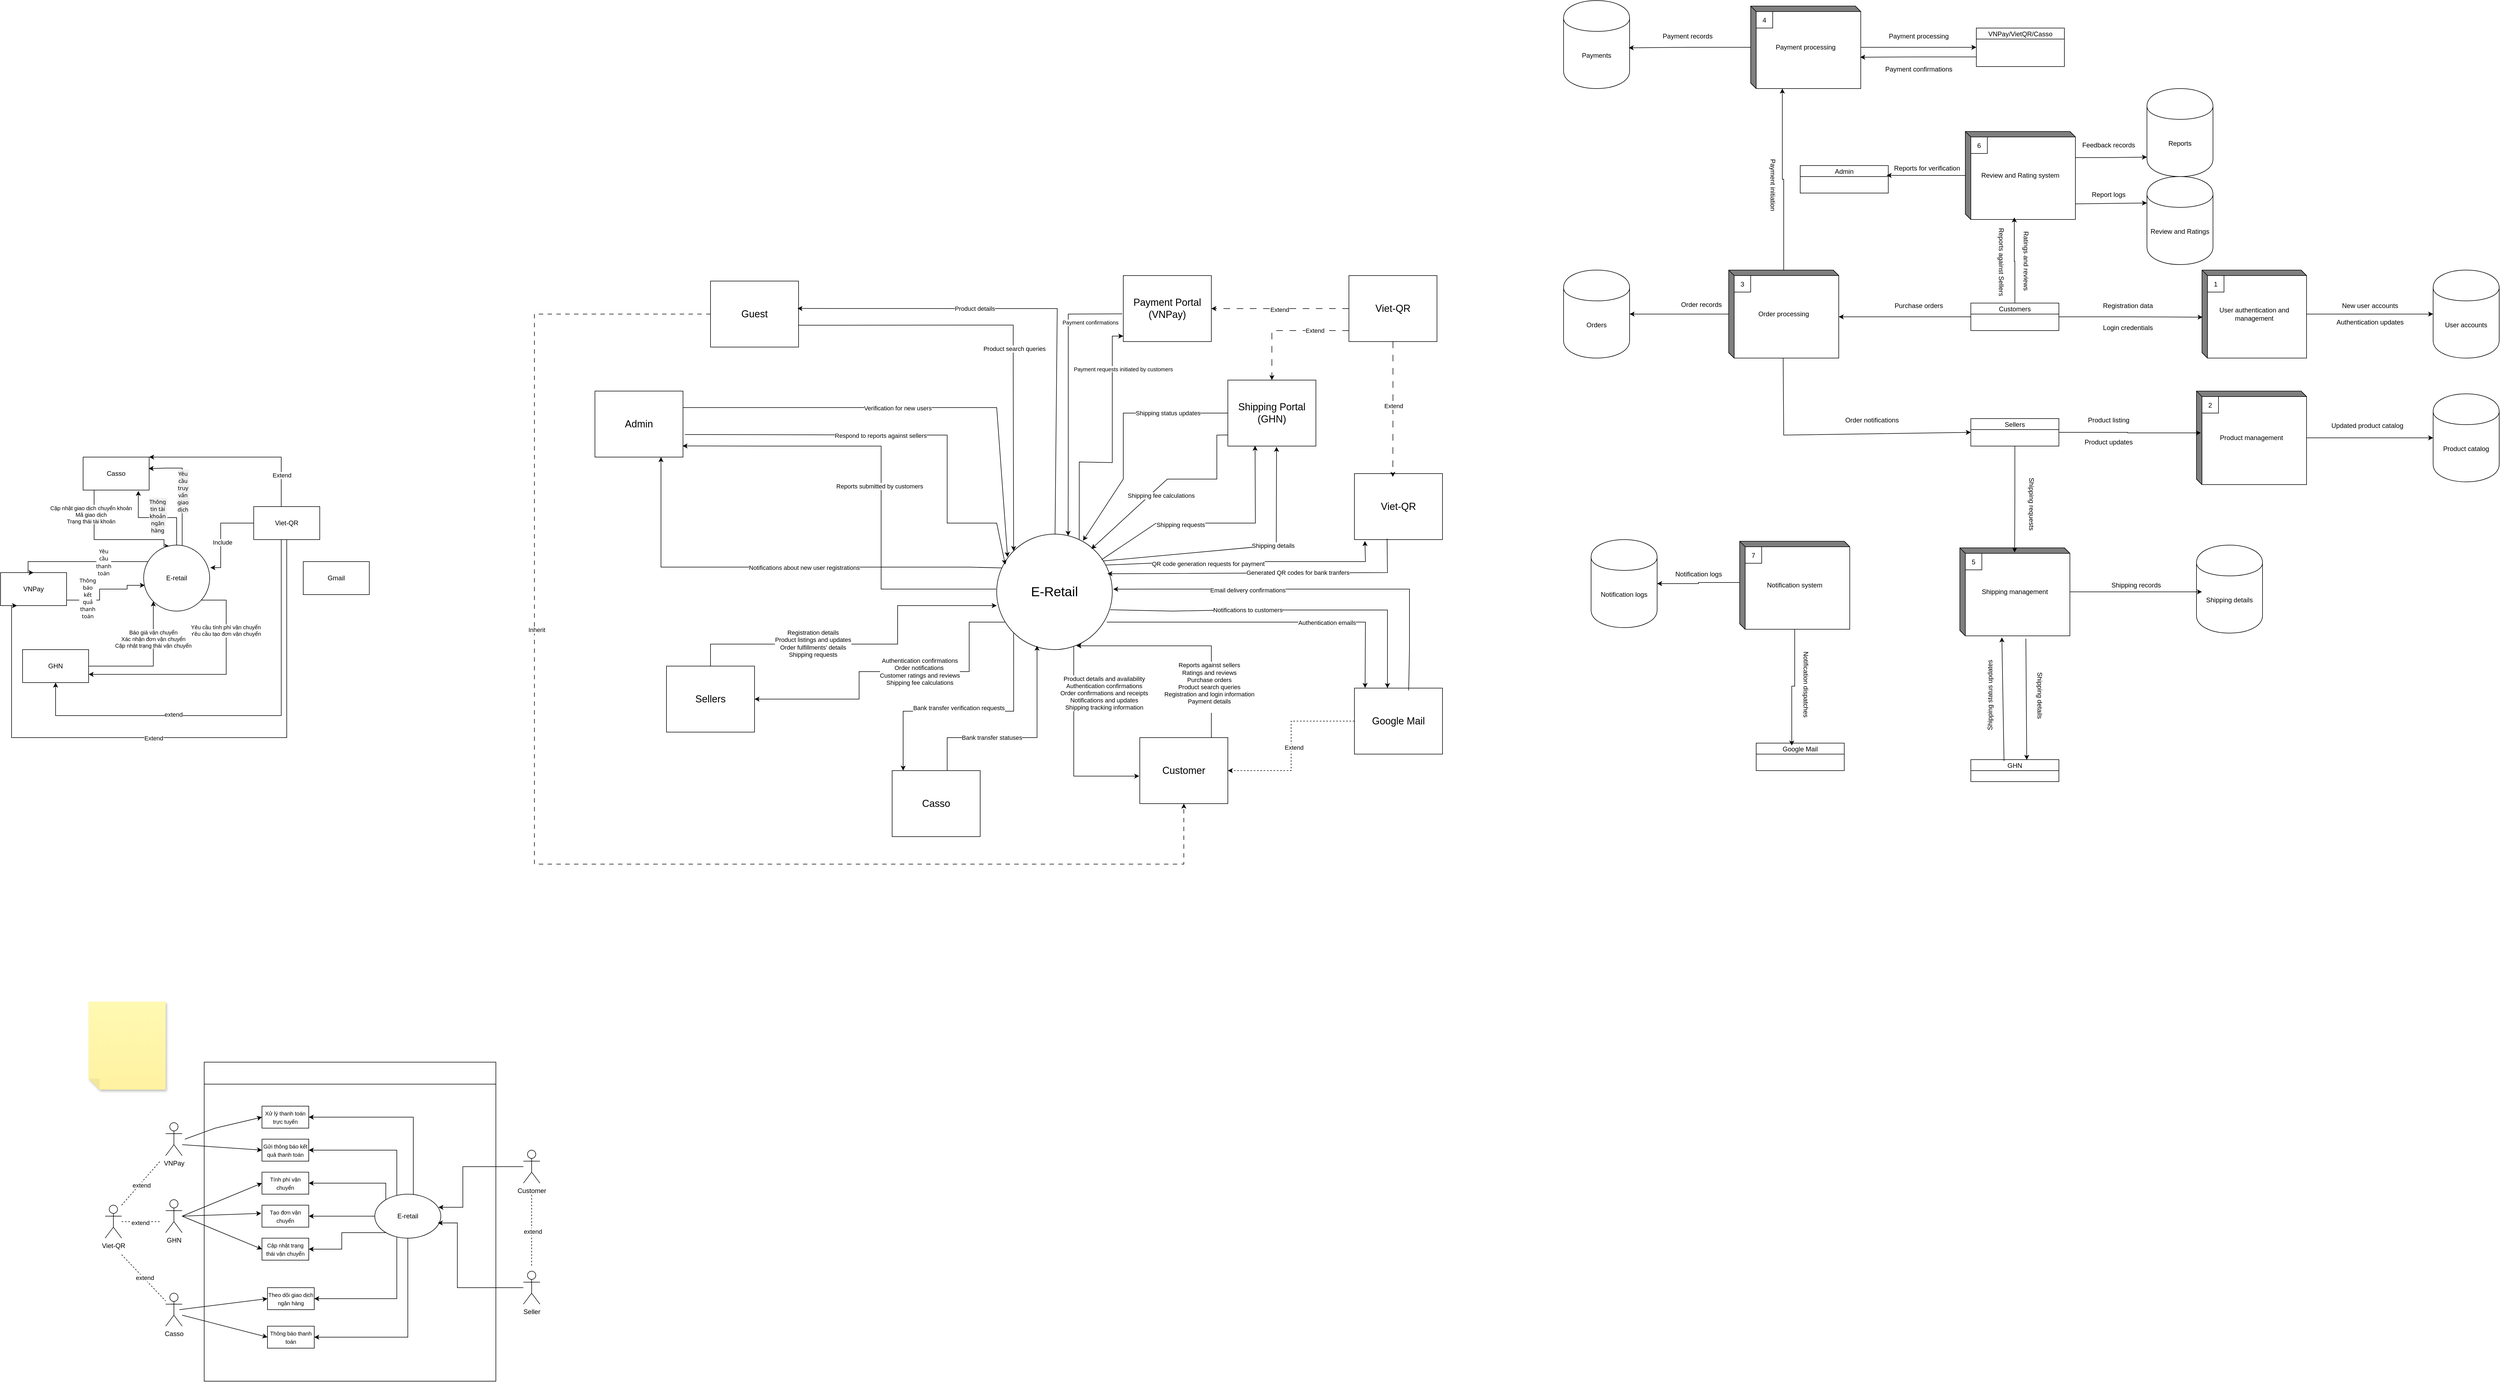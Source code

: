 <mxfile version="24.7.16">
  <diagram name="Trang-1" id="X9ewoZmMgQ7KVY2cLRxI">
    <mxGraphModel dx="2876" dy="3452" grid="1" gridSize="10" guides="1" tooltips="1" connect="1" arrows="1" fold="1" page="1" pageScale="1" pageWidth="827" pageHeight="1169" math="0" shadow="0">
      <root>
        <mxCell id="0" />
        <mxCell id="1" parent="0" />
        <mxCell id="kdyz-Y7orx3vrby394lm-9" style="edgeStyle=orthogonalEdgeStyle;rounded=0;orthogonalLoop=1;jettySize=auto;html=1;entryX=0.392;entryY=0.018;entryDx=0;entryDy=0;entryPerimeter=0;" parent="1" source="kdyz-Y7orx3vrby394lm-2" target="kdyz-Y7orx3vrby394lm-4" edge="1">
          <mxGeometry relative="1" as="geometry">
            <mxPoint x="60" y="-300" as="targetPoint" />
            <Array as="points">
              <mxPoint x="-30" y="-290" />
              <mxPoint x="97" y="-290" />
            </Array>
          </mxGeometry>
        </mxCell>
        <mxCell id="kdyz-Y7orx3vrby394lm-18" value="Cập nhật giao dịch chuyển khoản&#xa;Mã giao dịch&#xa;Trạng thái tài khoản&#xa;" style="edgeLabel;align=center;verticalAlign=middle;resizable=0;points=[];horizontal=1;spacingLeft=0;container=0;spacingTop=0;textDirection=ltr;rotation=0;spacing=0;fontSize=10;" parent="kdyz-Y7orx3vrby394lm-9" vertex="1" connectable="0">
          <mxGeometry relative="1" as="geometry">
            <mxPoint x="-35" y="-40" as="offset" />
          </mxGeometry>
        </mxCell>
        <mxCell id="kdyz-Y7orx3vrby394lm-2" value="Casso" style="rounded=0;whiteSpace=wrap;html=1;" parent="1" vertex="1">
          <mxGeometry x="-50" y="-440" width="120" height="60" as="geometry" />
        </mxCell>
        <mxCell id="kdyz-Y7orx3vrby394lm-8" style="edgeStyle=orthogonalEdgeStyle;rounded=0;orthogonalLoop=1;jettySize=auto;html=1;entryX=0.018;entryY=0.609;entryDx=0;entryDy=0;entryPerimeter=0;" parent="1" source="kdyz-Y7orx3vrby394lm-3" target="kdyz-Y7orx3vrby394lm-4" edge="1">
          <mxGeometry relative="1" as="geometry">
            <Array as="points">
              <mxPoint x="-20" y="-180" />
              <mxPoint x="-20" y="-200" />
              <mxPoint x="30" y="-200" />
              <mxPoint x="30" y="-207" />
            </Array>
          </mxGeometry>
        </mxCell>
        <mxCell id="kdyz-Y7orx3vrby394lm-12" value="&lt;span style=&quot;font-family: &amp;quot;Placeholder Font&amp;quot;, &amp;quot;Segoe UI Historic&amp;quot;, &amp;quot;Segoe UI&amp;quot;, Helvetica, Arial, sans-serif; font-size: 10px; text-align: start; white-space: pre-wrap;&quot;&gt;Thông báo kết quả thanh toán&lt;/span&gt;" style="edgeLabel;html=1;align=center;verticalAlign=middle;resizable=0;points=[];labelBackgroundColor=default;fontSize=10;" parent="kdyz-Y7orx3vrby394lm-8" vertex="1" connectable="0">
          <mxGeometry x="-0.55" y="4" relative="1" as="geometry">
            <mxPoint as="offset" />
          </mxGeometry>
        </mxCell>
        <mxCell id="kdyz-Y7orx3vrby394lm-3" value="VNPay" style="rounded=0;whiteSpace=wrap;html=1;" parent="1" vertex="1">
          <mxGeometry x="-200" y="-230" width="120" height="60" as="geometry" />
        </mxCell>
        <mxCell id="kdyz-Y7orx3vrby394lm-16" style="edgeStyle=orthogonalEdgeStyle;rounded=0;orthogonalLoop=1;jettySize=auto;html=1;entryX=0.5;entryY=0;entryDx=0;entryDy=0;" parent="1" source="kdyz-Y7orx3vrby394lm-4" target="kdyz-Y7orx3vrby394lm-3" edge="1">
          <mxGeometry relative="1" as="geometry">
            <Array as="points">
              <mxPoint x="-150" y="-250" />
            </Array>
          </mxGeometry>
        </mxCell>
        <mxCell id="kdyz-Y7orx3vrby394lm-17" value="&lt;span style=&quot;font-family: &amp;quot;Placeholder Font&amp;quot;, &amp;quot;Segoe UI Historic&amp;quot;, &amp;quot;Segoe UI&amp;quot;, Helvetica, Arial, sans-serif; text-align: start; white-space: pre-wrap; font-size: 10px;&quot;&gt;Yêu cầu thanh toán&lt;/span&gt;" style="edgeLabel;html=1;align=center;verticalAlign=middle;resizable=0;points=[];labelBackgroundColor=default;" parent="kdyz-Y7orx3vrby394lm-16" vertex="1" connectable="0">
          <mxGeometry x="-0.348" y="1" relative="1" as="geometry">
            <mxPoint as="offset" />
          </mxGeometry>
        </mxCell>
        <mxCell id="kdyz-Y7orx3vrby394lm-19" style="edgeStyle=orthogonalEdgeStyle;rounded=0;orthogonalLoop=1;jettySize=auto;html=1;entryX=0.992;entryY=0.348;entryDx=0;entryDy=0;entryPerimeter=0;" parent="1" source="kdyz-Y7orx3vrby394lm-4" target="kdyz-Y7orx3vrby394lm-2" edge="1">
          <mxGeometry relative="1" as="geometry">
            <Array as="points">
              <mxPoint x="130" y="-420" />
              <mxPoint x="100" y="-420" />
              <mxPoint x="69" y="-419" />
            </Array>
          </mxGeometry>
        </mxCell>
        <mxCell id="kdyz-Y7orx3vrby394lm-20" value="&lt;span style=&quot;font-family: &amp;quot;Placeholder Font&amp;quot;, &amp;quot;Segoe UI Historic&amp;quot;, &amp;quot;Segoe UI&amp;quot;, Helvetica, Arial, sans-serif; font-size: 10px; text-align: start; white-space: pre-wrap; background-color: rgb(240, 240, 240);&quot;&gt;Yêu cầu truy vấn giao dịch&lt;/span&gt;" style="edgeLabel;html=1;align=center;verticalAlign=middle;resizable=0;points=[];fontSize=10;" parent="kdyz-Y7orx3vrby394lm-19" vertex="1" connectable="0">
          <mxGeometry x="-0.014" y="-1" relative="1" as="geometry">
            <mxPoint as="offset" />
          </mxGeometry>
        </mxCell>
        <mxCell id="kdyz-Y7orx3vrby394lm-23" style="edgeStyle=orthogonalEdgeStyle;rounded=0;orthogonalLoop=1;jettySize=auto;html=1;entryX=1;entryY=0.75;entryDx=0;entryDy=0;" parent="1" source="kdyz-Y7orx3vrby394lm-4" target="kdyz-Y7orx3vrby394lm-7" edge="1">
          <mxGeometry relative="1" as="geometry">
            <Array as="points">
              <mxPoint x="210" y="-180" />
              <mxPoint x="210" y="-45" />
            </Array>
          </mxGeometry>
        </mxCell>
        <mxCell id="kdyz-Y7orx3vrby394lm-24" value="Yêu cầu tính phí vận chuyển&lt;br style=&quot;padding: 0px; margin: 0px; font-size: 10px;&quot;&gt;Yêu cầu tạo đơn vận chuyển" style="edgeLabel;html=1;align=center;verticalAlign=middle;resizable=0;points=[];fontSize=10;" parent="kdyz-Y7orx3vrby394lm-23" vertex="1" connectable="0">
          <mxGeometry x="-0.429" y="-1" relative="1" as="geometry">
            <mxPoint y="-23" as="offset" />
          </mxGeometry>
        </mxCell>
        <mxCell id="kdyz-Y7orx3vrby394lm-4" value="E-retail" style="ellipse;whiteSpace=wrap;html=1;aspect=fixed;" parent="1" vertex="1">
          <mxGeometry x="60" y="-280" width="120" height="120" as="geometry" />
        </mxCell>
        <mxCell id="kdyz-Y7orx3vrby394lm-25" style="edgeStyle=orthogonalEdgeStyle;rounded=0;orthogonalLoop=1;jettySize=auto;html=1;entryX=1;entryY=0;entryDx=0;entryDy=0;" parent="1" source="kdyz-Y7orx3vrby394lm-5" target="kdyz-Y7orx3vrby394lm-2" edge="1">
          <mxGeometry relative="1" as="geometry">
            <Array as="points">
              <mxPoint x="310" y="-440" />
            </Array>
          </mxGeometry>
        </mxCell>
        <mxCell id="kdyz-Y7orx3vrby394lm-28" value="Extend" style="edgeLabel;html=1;align=center;verticalAlign=middle;resizable=0;points=[];" parent="kdyz-Y7orx3vrby394lm-25" vertex="1" connectable="0">
          <mxGeometry x="-0.651" y="-1" relative="1" as="geometry">
            <mxPoint as="offset" />
          </mxGeometry>
        </mxCell>
        <mxCell id="kdyz-Y7orx3vrby394lm-26" style="edgeStyle=orthogonalEdgeStyle;rounded=0;orthogonalLoop=1;jettySize=auto;html=1;entryX=0.25;entryY=1;entryDx=0;entryDy=0;" parent="1" source="kdyz-Y7orx3vrby394lm-5" target="kdyz-Y7orx3vrby394lm-3" edge="1">
          <mxGeometry relative="1" as="geometry">
            <Array as="points">
              <mxPoint x="320" y="70" />
              <mxPoint x="-180" y="70" />
            </Array>
          </mxGeometry>
        </mxCell>
        <mxCell id="kdyz-Y7orx3vrby394lm-30" value="Extend" style="edgeLabel;html=1;align=center;verticalAlign=middle;resizable=0;points=[];" parent="kdyz-Y7orx3vrby394lm-26" vertex="1" connectable="0">
          <mxGeometry x="0.086" y="1" relative="1" as="geometry">
            <mxPoint as="offset" />
          </mxGeometry>
        </mxCell>
        <mxCell id="kdyz-Y7orx3vrby394lm-27" style="edgeStyle=orthogonalEdgeStyle;rounded=0;orthogonalLoop=1;jettySize=auto;html=1;entryX=0.5;entryY=1;entryDx=0;entryDy=0;" parent="1" source="kdyz-Y7orx3vrby394lm-5" target="kdyz-Y7orx3vrby394lm-7" edge="1">
          <mxGeometry relative="1" as="geometry">
            <Array as="points">
              <mxPoint x="310" y="30" />
              <mxPoint x="-100" y="30" />
            </Array>
          </mxGeometry>
        </mxCell>
        <mxCell id="kdyz-Y7orx3vrby394lm-29" value="extend" style="edgeLabel;html=1;align=center;verticalAlign=middle;resizable=0;points=[];" parent="kdyz-Y7orx3vrby394lm-27" vertex="1" connectable="0">
          <mxGeometry x="0.306" y="-2" relative="1" as="geometry">
            <mxPoint as="offset" />
          </mxGeometry>
        </mxCell>
        <mxCell id="kdyz-Y7orx3vrby394lm-5" value="Viet-QR" style="rounded=0;whiteSpace=wrap;html=1;" parent="1" vertex="1">
          <mxGeometry x="260" y="-350" width="120" height="60" as="geometry" />
        </mxCell>
        <mxCell id="kdyz-Y7orx3vrby394lm-6" value="Gmail" style="rounded=0;whiteSpace=wrap;html=1;" parent="1" vertex="1">
          <mxGeometry x="350" y="-250" width="120" height="60" as="geometry" />
        </mxCell>
        <mxCell id="kdyz-Y7orx3vrby394lm-11" style="edgeStyle=orthogonalEdgeStyle;rounded=0;orthogonalLoop=1;jettySize=auto;html=1;entryX=0;entryY=1;entryDx=0;entryDy=0;" parent="1" source="kdyz-Y7orx3vrby394lm-7" target="kdyz-Y7orx3vrby394lm-4" edge="1">
          <mxGeometry relative="1" as="geometry" />
        </mxCell>
        <mxCell id="kdyz-Y7orx3vrby394lm-22" value="Báo giá vận chuyển&#xa;Xác nhận đơn vận chuyển&#xa;Cập nhật trạng thái vận chuyển" style="edgeLabel;align=center;verticalAlign=middle;resizable=0;points=[];fontSize=10;" parent="kdyz-Y7orx3vrby394lm-11" vertex="1" connectable="0">
          <mxGeometry x="-0.502" y="-1" relative="1" as="geometry">
            <mxPoint x="59" y="-51" as="offset" />
          </mxGeometry>
        </mxCell>
        <mxCell id="kdyz-Y7orx3vrby394lm-7" value="GHN" style="rounded=0;whiteSpace=wrap;html=1;" parent="1" vertex="1">
          <mxGeometry x="-160" y="-90" width="120" height="60" as="geometry" />
        </mxCell>
        <mxCell id="kdyz-Y7orx3vrby394lm-13" style="edgeStyle=orthogonalEdgeStyle;rounded=0;orthogonalLoop=1;jettySize=auto;html=1;entryX=0.836;entryY=1.023;entryDx=0;entryDy=0;entryPerimeter=0;" parent="1" source="kdyz-Y7orx3vrby394lm-4" target="kdyz-Y7orx3vrby394lm-2" edge="1">
          <mxGeometry relative="1" as="geometry" />
        </mxCell>
        <mxCell id="kdyz-Y7orx3vrby394lm-14" value="&lt;span style=&quot;font-family: &amp;quot;Placeholder Font&amp;quot;, &amp;quot;Segoe UI Historic&amp;quot;, &amp;quot;Segoe UI&amp;quot;, Helvetica, Arial, sans-serif; text-align: start; white-space: pre-wrap; background-color: rgb(240, 240, 240); font-size: 10px;&quot;&gt;Thông tin tài khoản ngân hàng&lt;/span&gt;" style="edgeLabel;html=1;align=center;verticalAlign=middle;resizable=0;points=[];" parent="kdyz-Y7orx3vrby394lm-13" vertex="1" connectable="0">
          <mxGeometry x="0.018" y="-3" relative="1" as="geometry">
            <mxPoint as="offset" />
          </mxGeometry>
        </mxCell>
        <mxCell id="kdyz-Y7orx3vrby394lm-31" style="edgeStyle=orthogonalEdgeStyle;rounded=0;orthogonalLoop=1;jettySize=auto;html=1;entryX=1.01;entryY=0.342;entryDx=0;entryDy=0;entryPerimeter=0;" parent="1" source="kdyz-Y7orx3vrby394lm-5" target="kdyz-Y7orx3vrby394lm-4" edge="1">
          <mxGeometry relative="1" as="geometry">
            <Array as="points">
              <mxPoint x="200" y="-320" />
              <mxPoint x="200" y="-239" />
            </Array>
          </mxGeometry>
        </mxCell>
        <mxCell id="kdyz-Y7orx3vrby394lm-32" value="Include" style="edgeLabel;html=1;align=center;verticalAlign=middle;resizable=0;points=[];" parent="kdyz-Y7orx3vrby394lm-31" vertex="1" connectable="0">
          <mxGeometry x="0.19" y="3" relative="1" as="geometry">
            <mxPoint as="offset" />
          </mxGeometry>
        </mxCell>
        <mxCell id="kdyz-Y7orx3vrby394lm-35" value="GHN" style="shape=umlActor;verticalLabelPosition=bottom;verticalAlign=top;html=1;outlineConnect=0;" parent="1" vertex="1">
          <mxGeometry x="100" y="910" width="30" height="60" as="geometry" />
        </mxCell>
        <mxCell id="kdyz-Y7orx3vrby394lm-39" value="VNPay" style="shape=umlActor;verticalLabelPosition=bottom;verticalAlign=top;html=1;outlineConnect=0;" parent="1" vertex="1">
          <mxGeometry x="100" y="770" width="30" height="60" as="geometry" />
        </mxCell>
        <mxCell id="kdyz-Y7orx3vrby394lm-40" value="Casso" style="shape=umlActor;verticalLabelPosition=bottom;verticalAlign=top;html=1;outlineConnect=0;" parent="1" vertex="1">
          <mxGeometry x="100" y="1080" width="30" height="60" as="geometry" />
        </mxCell>
        <mxCell id="kdyz-Y7orx3vrby394lm-42" value="" style="rounded=0;whiteSpace=wrap;html=1;movable=1;resizable=1;rotatable=1;deletable=1;editable=1;locked=0;connectable=1;" parent="1" vertex="1">
          <mxGeometry x="170" y="660" width="530" height="580" as="geometry" />
        </mxCell>
        <mxCell id="gt4OIrGtHVkTJuaFshQg-2" value="Viet-QR" style="shape=umlActor;verticalLabelPosition=bottom;verticalAlign=top;html=1;outlineConnect=0;" parent="1" vertex="1">
          <mxGeometry x="-10" y="920" width="30" height="60" as="geometry" />
        </mxCell>
        <mxCell id="gt4OIrGtHVkTJuaFshQg-8" value="&lt;font style=&quot;font-size: 10px;&quot;&gt;Xử lý thanh toán trực tuyến&lt;/font&gt;" style="rounded=0;whiteSpace=wrap;html=1;" parent="1" vertex="1">
          <mxGeometry x="275" y="740" width="85" height="40" as="geometry" />
        </mxCell>
        <mxCell id="gt4OIrGtHVkTJuaFshQg-11" value="&lt;font style=&quot;font-size: 10px;&quot;&gt;Gửi thông báo kết quả thanh toán&lt;/font&gt;" style="rounded=0;whiteSpace=wrap;html=1;" parent="1" vertex="1">
          <mxGeometry x="275" y="800" width="85" height="40" as="geometry" />
        </mxCell>
        <mxCell id="gt4OIrGtHVkTJuaFshQg-14" value="" style="endArrow=classic;html=1;rounded=0;entryX=0;entryY=0.5;entryDx=0;entryDy=0;" parent="1" target="gt4OIrGtHVkTJuaFshQg-8" edge="1">
          <mxGeometry width="50" height="50" relative="1" as="geometry">
            <mxPoint x="135" y="800" as="sourcePoint" />
            <mxPoint x="185" y="750" as="targetPoint" />
            <Array as="points">
              <mxPoint x="190" y="780" />
            </Array>
          </mxGeometry>
        </mxCell>
        <mxCell id="gt4OIrGtHVkTJuaFshQg-15" value="" style="endArrow=classic;html=1;rounded=0;entryX=0;entryY=0.5;entryDx=0;entryDy=0;" parent="1" target="gt4OIrGtHVkTJuaFshQg-11" edge="1">
          <mxGeometry width="50" height="50" relative="1" as="geometry">
            <mxPoint x="130" y="810" as="sourcePoint" />
            <mxPoint x="200" y="830" as="targetPoint" />
          </mxGeometry>
        </mxCell>
        <mxCell id="gt4OIrGtHVkTJuaFshQg-16" value="&lt;font style=&quot;font-size: 10px;&quot;&gt;Cập nhật trạng thái vận chuyển&lt;/font&gt;" style="rounded=0;whiteSpace=wrap;html=1;" parent="1" vertex="1">
          <mxGeometry x="275" y="980" width="85" height="40" as="geometry" />
        </mxCell>
        <mxCell id="gt4OIrGtHVkTJuaFshQg-17" value="&lt;font style=&quot;font-size: 10px;&quot;&gt;Tạo đơn vận chuyển&lt;/font&gt;" style="rounded=0;whiteSpace=wrap;html=1;" parent="1" vertex="1">
          <mxGeometry x="275" y="920" width="85" height="40" as="geometry" />
        </mxCell>
        <mxCell id="gt4OIrGtHVkTJuaFshQg-18" value="&lt;font style=&quot;font-size: 10px;&quot;&gt;Tính phí vận chuyển&lt;/font&gt;" style="rounded=0;whiteSpace=wrap;html=1;" parent="1" vertex="1">
          <mxGeometry x="275" y="860" width="85" height="40" as="geometry" />
        </mxCell>
        <mxCell id="gt4OIrGtHVkTJuaFshQg-22" value="" style="rounded=0;whiteSpace=wrap;html=1;" parent="1" vertex="1">
          <mxGeometry x="170" y="660" width="530" height="40" as="geometry" />
        </mxCell>
        <mxCell id="gt4OIrGtHVkTJuaFshQg-23" value="&lt;font style=&quot;font-size: 10px;&quot;&gt;Thông báo thanh toán&lt;/font&gt;" style="rounded=0;whiteSpace=wrap;html=1;" parent="1" vertex="1">
          <mxGeometry x="285" y="1140" width="85" height="40" as="geometry" />
        </mxCell>
        <mxCell id="gt4OIrGtHVkTJuaFshQg-24" value="&lt;font style=&quot;font-size: 10px;&quot;&gt;Theo dõi giao dịch ngân hàng&lt;/font&gt;" style="rounded=0;whiteSpace=wrap;html=1;" parent="1" vertex="1">
          <mxGeometry x="285" y="1070" width="85" height="40" as="geometry" />
        </mxCell>
        <mxCell id="gt4OIrGtHVkTJuaFshQg-27" value="" style="endArrow=classic;html=1;rounded=0;entryX=0;entryY=0.5;entryDx=0;entryDy=0;" parent="1" target="gt4OIrGtHVkTJuaFshQg-16" edge="1">
          <mxGeometry width="50" height="50" relative="1" as="geometry">
            <mxPoint x="130" y="940" as="sourcePoint" />
            <mxPoint x="230" y="950" as="targetPoint" />
          </mxGeometry>
        </mxCell>
        <mxCell id="gt4OIrGtHVkTJuaFshQg-28" value="" style="endArrow=classic;html=1;rounded=0;entryX=-0.016;entryY=0.372;entryDx=0;entryDy=0;entryPerimeter=0;" parent="1" target="gt4OIrGtHVkTJuaFshQg-17" edge="1">
          <mxGeometry width="50" height="50" relative="1" as="geometry">
            <mxPoint x="130" y="940" as="sourcePoint" />
            <mxPoint x="230" y="920" as="targetPoint" />
          </mxGeometry>
        </mxCell>
        <mxCell id="gt4OIrGtHVkTJuaFshQg-29" value="" style="endArrow=classic;html=1;rounded=0;entryX=0;entryY=0.5;entryDx=0;entryDy=0;" parent="1" target="gt4OIrGtHVkTJuaFshQg-18" edge="1">
          <mxGeometry width="50" height="50" relative="1" as="geometry">
            <mxPoint x="130" y="940" as="sourcePoint" />
            <mxPoint x="180" y="890" as="targetPoint" />
          </mxGeometry>
        </mxCell>
        <mxCell id="gt4OIrGtHVkTJuaFshQg-30" value="" style="endArrow=classic;html=1;rounded=0;entryX=0;entryY=0.5;entryDx=0;entryDy=0;" parent="1" target="gt4OIrGtHVkTJuaFshQg-23" edge="1">
          <mxGeometry width="50" height="50" relative="1" as="geometry">
            <mxPoint x="130" y="1120" as="sourcePoint" />
            <mxPoint x="220" y="1120" as="targetPoint" />
          </mxGeometry>
        </mxCell>
        <mxCell id="gt4OIrGtHVkTJuaFshQg-31" value="" style="endArrow=classic;html=1;rounded=0;entryX=0;entryY=0.5;entryDx=0;entryDy=0;" parent="1" target="gt4OIrGtHVkTJuaFshQg-24" edge="1">
          <mxGeometry width="50" height="50" relative="1" as="geometry">
            <mxPoint x="125" y="1110" as="sourcePoint" />
            <mxPoint x="175" y="1060" as="targetPoint" />
          </mxGeometry>
        </mxCell>
        <mxCell id="gt4OIrGtHVkTJuaFshQg-36" value="" style="endArrow=none;dashed=1;html=1;rounded=0;" parent="1" edge="1">
          <mxGeometry width="50" height="50" relative="1" as="geometry">
            <mxPoint x="20" y="920" as="sourcePoint" />
            <mxPoint x="90" y="840" as="targetPoint" />
          </mxGeometry>
        </mxCell>
        <mxCell id="gt4OIrGtHVkTJuaFshQg-39" value="extend" style="edgeLabel;html=1;align=center;verticalAlign=middle;resizable=0;points=[];" parent="gt4OIrGtHVkTJuaFshQg-36" vertex="1" connectable="0">
          <mxGeometry x="-0.037" y="-3" relative="1" as="geometry">
            <mxPoint as="offset" />
          </mxGeometry>
        </mxCell>
        <mxCell id="gt4OIrGtHVkTJuaFshQg-37" value="" style="endArrow=none;dashed=1;html=1;rounded=0;" parent="1" edge="1">
          <mxGeometry width="50" height="50" relative="1" as="geometry">
            <mxPoint x="20" y="950" as="sourcePoint" />
            <mxPoint x="90" y="950" as="targetPoint" />
          </mxGeometry>
        </mxCell>
        <mxCell id="gt4OIrGtHVkTJuaFshQg-40" value="extend" style="edgeLabel;html=1;align=center;verticalAlign=middle;resizable=0;points=[];" parent="gt4OIrGtHVkTJuaFshQg-37" vertex="1" connectable="0">
          <mxGeometry x="-0.037" y="-2" relative="1" as="geometry">
            <mxPoint as="offset" />
          </mxGeometry>
        </mxCell>
        <mxCell id="gt4OIrGtHVkTJuaFshQg-38" value="" style="endArrow=none;dashed=1;html=1;rounded=0;" parent="1" target="kdyz-Y7orx3vrby394lm-40" edge="1">
          <mxGeometry width="50" height="50" relative="1" as="geometry">
            <mxPoint x="20" y="1010" as="sourcePoint" />
            <mxPoint x="70" y="960" as="targetPoint" />
          </mxGeometry>
        </mxCell>
        <mxCell id="gt4OIrGtHVkTJuaFshQg-41" value="extend" style="edgeLabel;html=1;align=center;verticalAlign=middle;resizable=0;points=[];" parent="gt4OIrGtHVkTJuaFshQg-38" vertex="1" connectable="0">
          <mxGeometry x="0.014" y="1" relative="1" as="geometry">
            <mxPoint as="offset" />
          </mxGeometry>
        </mxCell>
        <mxCell id="gt4OIrGtHVkTJuaFshQg-43" style="edgeStyle=orthogonalEdgeStyle;rounded=0;orthogonalLoop=1;jettySize=auto;html=1;entryX=1;entryY=0.5;entryDx=0;entryDy=0;" parent="1" source="gt4OIrGtHVkTJuaFshQg-42" target="gt4OIrGtHVkTJuaFshQg-8" edge="1">
          <mxGeometry relative="1" as="geometry">
            <Array as="points">
              <mxPoint x="550" y="760" />
            </Array>
          </mxGeometry>
        </mxCell>
        <mxCell id="gt4OIrGtHVkTJuaFshQg-44" style="edgeStyle=orthogonalEdgeStyle;rounded=0;orthogonalLoop=1;jettySize=auto;html=1;entryX=1;entryY=0.5;entryDx=0;entryDy=0;" parent="1" source="gt4OIrGtHVkTJuaFshQg-42" target="gt4OIrGtHVkTJuaFshQg-11" edge="1">
          <mxGeometry relative="1" as="geometry">
            <Array as="points">
              <mxPoint x="520" y="820" />
            </Array>
          </mxGeometry>
        </mxCell>
        <mxCell id="gt4OIrGtHVkTJuaFshQg-45" style="edgeStyle=orthogonalEdgeStyle;rounded=0;orthogonalLoop=1;jettySize=auto;html=1;entryX=1;entryY=0.5;entryDx=0;entryDy=0;" parent="1" source="gt4OIrGtHVkTJuaFshQg-42" target="gt4OIrGtHVkTJuaFshQg-18" edge="1">
          <mxGeometry relative="1" as="geometry">
            <Array as="points">
              <mxPoint x="500" y="880" />
            </Array>
          </mxGeometry>
        </mxCell>
        <mxCell id="gt4OIrGtHVkTJuaFshQg-46" style="edgeStyle=orthogonalEdgeStyle;rounded=0;orthogonalLoop=1;jettySize=auto;html=1;entryX=1;entryY=0.5;entryDx=0;entryDy=0;" parent="1" source="gt4OIrGtHVkTJuaFshQg-42" target="gt4OIrGtHVkTJuaFshQg-17" edge="1">
          <mxGeometry relative="1" as="geometry">
            <Array as="points">
              <mxPoint x="450" y="940" />
              <mxPoint x="450" y="940" />
            </Array>
          </mxGeometry>
        </mxCell>
        <mxCell id="gt4OIrGtHVkTJuaFshQg-47" style="edgeStyle=orthogonalEdgeStyle;rounded=0;orthogonalLoop=1;jettySize=auto;html=1;entryX=1;entryY=0.5;entryDx=0;entryDy=0;" parent="1" source="gt4OIrGtHVkTJuaFshQg-42" target="gt4OIrGtHVkTJuaFshQg-16" edge="1">
          <mxGeometry relative="1" as="geometry">
            <Array as="points">
              <mxPoint x="420" y="970" />
              <mxPoint x="420" y="1000" />
            </Array>
          </mxGeometry>
        </mxCell>
        <mxCell id="gt4OIrGtHVkTJuaFshQg-49" style="edgeStyle=orthogonalEdgeStyle;rounded=0;orthogonalLoop=1;jettySize=auto;html=1;entryX=1;entryY=0.5;entryDx=0;entryDy=0;" parent="1" source="gt4OIrGtHVkTJuaFshQg-42" target="gt4OIrGtHVkTJuaFshQg-24" edge="1">
          <mxGeometry relative="1" as="geometry">
            <Array as="points">
              <mxPoint x="520" y="1090" />
            </Array>
          </mxGeometry>
        </mxCell>
        <mxCell id="gt4OIrGtHVkTJuaFshQg-50" style="edgeStyle=orthogonalEdgeStyle;rounded=0;orthogonalLoop=1;jettySize=auto;html=1;entryX=1;entryY=0.5;entryDx=0;entryDy=0;" parent="1" source="gt4OIrGtHVkTJuaFshQg-42" target="gt4OIrGtHVkTJuaFshQg-23" edge="1">
          <mxGeometry relative="1" as="geometry">
            <Array as="points">
              <mxPoint x="540" y="1160" />
            </Array>
          </mxGeometry>
        </mxCell>
        <mxCell id="gt4OIrGtHVkTJuaFshQg-42" value="E-retail" style="ellipse;whiteSpace=wrap;html=1;" parent="1" vertex="1">
          <mxGeometry x="480" y="900" width="120" height="80" as="geometry" />
        </mxCell>
        <mxCell id="gt4OIrGtHVkTJuaFshQg-51" value="Customer" style="shape=umlActor;verticalLabelPosition=bottom;verticalAlign=top;html=1;outlineConnect=0;" parent="1" vertex="1">
          <mxGeometry x="750" y="820" width="30" height="60" as="geometry" />
        </mxCell>
        <mxCell id="gt4OIrGtHVkTJuaFshQg-52" value="Seller" style="shape=umlActor;verticalLabelPosition=bottom;verticalAlign=top;html=1;outlineConnect=0;" parent="1" vertex="1">
          <mxGeometry x="750" y="1040" width="30" height="60" as="geometry" />
        </mxCell>
        <mxCell id="gt4OIrGtHVkTJuaFshQg-53" style="edgeStyle=orthogonalEdgeStyle;rounded=0;orthogonalLoop=1;jettySize=auto;html=1;entryX=0.954;entryY=0.654;entryDx=0;entryDy=0;entryPerimeter=0;" parent="1" source="gt4OIrGtHVkTJuaFshQg-52" target="gt4OIrGtHVkTJuaFshQg-42" edge="1">
          <mxGeometry relative="1" as="geometry">
            <Array as="points">
              <mxPoint x="630" y="1070" />
              <mxPoint x="630" y="952" />
            </Array>
          </mxGeometry>
        </mxCell>
        <mxCell id="gt4OIrGtHVkTJuaFshQg-54" style="edgeStyle=orthogonalEdgeStyle;rounded=0;orthogonalLoop=1;jettySize=auto;html=1;entryX=0.963;entryY=0.299;entryDx=0;entryDy=0;entryPerimeter=0;" parent="1" source="gt4OIrGtHVkTJuaFshQg-51" target="gt4OIrGtHVkTJuaFshQg-42" edge="1">
          <mxGeometry relative="1" as="geometry">
            <Array as="points">
              <mxPoint x="640" y="850" />
              <mxPoint x="640" y="924" />
            </Array>
          </mxGeometry>
        </mxCell>
        <mxCell id="gt4OIrGtHVkTJuaFshQg-55" value="" style="endArrow=none;dashed=1;html=1;rounded=0;" parent="1" edge="1">
          <mxGeometry width="50" height="50" relative="1" as="geometry">
            <mxPoint x="765" y="1030" as="sourcePoint" />
            <mxPoint x="765" y="900" as="targetPoint" />
          </mxGeometry>
        </mxCell>
        <mxCell id="gt4OIrGtHVkTJuaFshQg-56" value="extend" style="edgeLabel;html=1;align=center;verticalAlign=middle;resizable=0;points=[];" parent="gt4OIrGtHVkTJuaFshQg-55" vertex="1" connectable="0">
          <mxGeometry x="-0.037" y="-2" relative="1" as="geometry">
            <mxPoint as="offset" />
          </mxGeometry>
        </mxCell>
        <mxCell id="gt4OIrGtHVkTJuaFshQg-57" style="edgeStyle=orthogonalEdgeStyle;rounded=0;orthogonalLoop=1;jettySize=auto;html=1;entryX=1;entryY=0.5;entryDx=0;entryDy=0;" parent="1" source="gt4OIrGtHVkTJuaFshQg-59" target="gt4OIrGtHVkTJuaFshQg-69" edge="1">
          <mxGeometry relative="1" as="geometry">
            <Array as="points">
              <mxPoint x="1560" y="-140" />
              <mxPoint x="1560" y="-50" />
              <mxPoint x="1360" y="-50" />
              <mxPoint x="1360" />
            </Array>
          </mxGeometry>
        </mxCell>
        <mxCell id="gt4OIrGtHVkTJuaFshQg-58" value="&lt;div&gt;Authentication confirmations&lt;/div&gt;&lt;div&gt;Order notifications&amp;nbsp;&lt;/div&gt;&lt;div&gt;Customer ratings and reviews&lt;/div&gt;&lt;div&gt;Shipping fee calculations&lt;/div&gt;" style="edgeLabel;html=1;align=center;verticalAlign=middle;resizable=0;points=[];" parent="gt4OIrGtHVkTJuaFshQg-57" vertex="1" connectable="0">
          <mxGeometry x="-0.275" y="-1" relative="1" as="geometry">
            <mxPoint x="-30" y="1" as="offset" />
          </mxGeometry>
        </mxCell>
        <mxCell id="gt4OIrGtHVkTJuaFshQg-59" value="&lt;font style=&quot;font-size: 24px;&quot;&gt;E-Retail&lt;/font&gt;" style="ellipse;whiteSpace=wrap;html=1;aspect=fixed;" parent="1" vertex="1">
          <mxGeometry x="1610" y="-300" width="210" height="210" as="geometry" />
        </mxCell>
        <mxCell id="gt4OIrGtHVkTJuaFshQg-60" value="&lt;font style=&quot;font-size: 18px;&quot;&gt;Admin&lt;/font&gt;" style="rounded=0;whiteSpace=wrap;html=1;" parent="1" vertex="1">
          <mxGeometry x="880" y="-560" width="160" height="120" as="geometry" />
        </mxCell>
        <mxCell id="gt4OIrGtHVkTJuaFshQg-61" value="" style="endArrow=classic;html=1;rounded=0;exitX=1;exitY=0.25;exitDx=0;exitDy=0;entryX=0.094;entryY=0.199;entryDx=0;entryDy=0;entryPerimeter=0;" parent="1" source="gt4OIrGtHVkTJuaFshQg-60" target="gt4OIrGtHVkTJuaFshQg-59" edge="1">
          <mxGeometry width="50" height="50" relative="1" as="geometry">
            <mxPoint x="1520" y="-210" as="sourcePoint" />
            <mxPoint x="1570" y="-260" as="targetPoint" />
            <Array as="points">
              <mxPoint x="1400" y="-530" />
              <mxPoint x="1610" y="-530" />
            </Array>
          </mxGeometry>
        </mxCell>
        <mxCell id="gt4OIrGtHVkTJuaFshQg-62" value="Verification for new users" style="edgeLabel;html=1;align=center;verticalAlign=middle;resizable=0;points=[];" parent="gt4OIrGtHVkTJuaFshQg-61" vertex="1" connectable="0">
          <mxGeometry x="-0.074" y="-1" relative="1" as="geometry">
            <mxPoint as="offset" />
          </mxGeometry>
        </mxCell>
        <mxCell id="gt4OIrGtHVkTJuaFshQg-63" value="" style="endArrow=classic;html=1;rounded=0;exitX=1.021;exitY=0.658;exitDx=0;exitDy=0;exitPerimeter=0;entryX=0.074;entryY=0.264;entryDx=0;entryDy=0;entryPerimeter=0;" parent="1" source="gt4OIrGtHVkTJuaFshQg-60" target="gt4OIrGtHVkTJuaFshQg-59" edge="1">
          <mxGeometry width="50" height="50" relative="1" as="geometry">
            <mxPoint x="1600" y="-210" as="sourcePoint" />
            <mxPoint x="1650" y="-260" as="targetPoint" />
            <Array as="points">
              <mxPoint x="1520" y="-480" />
              <mxPoint x="1520" y="-320" />
              <mxPoint x="1610" y="-320" />
            </Array>
          </mxGeometry>
        </mxCell>
        <mxCell id="gt4OIrGtHVkTJuaFshQg-64" value="Respond to reports against sellers" style="edgeLabel;html=1;align=center;verticalAlign=middle;resizable=0;points=[];" parent="gt4OIrGtHVkTJuaFshQg-63" vertex="1" connectable="0">
          <mxGeometry x="-0.115" y="-1" relative="1" as="geometry">
            <mxPoint as="offset" />
          </mxGeometry>
        </mxCell>
        <mxCell id="gt4OIrGtHVkTJuaFshQg-65" value="" style="endArrow=classic;html=1;rounded=0;exitX=0.045;exitY=0.293;exitDx=0;exitDy=0;exitPerimeter=0;" parent="1" source="gt4OIrGtHVkTJuaFshQg-59" edge="1">
          <mxGeometry width="50" height="50" relative="1" as="geometry">
            <mxPoint x="1500" y="-320" as="sourcePoint" />
            <mxPoint x="1000" y="-440" as="targetPoint" />
            <Array as="points">
              <mxPoint x="1560" y="-240" />
              <mxPoint x="1320" y="-240" />
              <mxPoint x="1000" y="-240" />
            </Array>
          </mxGeometry>
        </mxCell>
        <mxCell id="gt4OIrGtHVkTJuaFshQg-66" value="Notifications about new user registrations" style="edgeLabel;html=1;align=center;verticalAlign=middle;resizable=0;points=[];" parent="gt4OIrGtHVkTJuaFshQg-65" vertex="1" connectable="0">
          <mxGeometry x="-0.123" y="1" relative="1" as="geometry">
            <mxPoint as="offset" />
          </mxGeometry>
        </mxCell>
        <mxCell id="gt4OIrGtHVkTJuaFshQg-67" value="" style="endArrow=classic;html=1;rounded=0;entryX=0.995;entryY=0.831;entryDx=0;entryDy=0;entryPerimeter=0;" parent="1" target="gt4OIrGtHVkTJuaFshQg-60" edge="1">
          <mxGeometry width="50" height="50" relative="1" as="geometry">
            <mxPoint x="1609" y="-200" as="sourcePoint" />
            <mxPoint x="1450" y="-370" as="targetPoint" />
            <Array as="points">
              <mxPoint x="1400" y="-200" />
              <mxPoint x="1400" y="-460" />
              <mxPoint x="1180" y="-460" />
            </Array>
          </mxGeometry>
        </mxCell>
        <mxCell id="gt4OIrGtHVkTJuaFshQg-68" value="Reports submitted by customers" style="edgeLabel;html=1;align=center;verticalAlign=middle;resizable=0;points=[];" parent="gt4OIrGtHVkTJuaFshQg-67" vertex="1" connectable="0">
          <mxGeometry x="-0.046" y="3" relative="1" as="geometry">
            <mxPoint as="offset" />
          </mxGeometry>
        </mxCell>
        <mxCell id="gt4OIrGtHVkTJuaFshQg-69" value="&lt;font style=&quot;font-size: 18px;&quot;&gt;Sellers&lt;/font&gt;" style="rounded=0;whiteSpace=wrap;html=1;" parent="1" vertex="1">
          <mxGeometry x="1010" y="-60" width="160" height="120" as="geometry" />
        </mxCell>
        <mxCell id="gt4OIrGtHVkTJuaFshQg-70" style="edgeStyle=orthogonalEdgeStyle;rounded=0;orthogonalLoop=1;jettySize=auto;html=1;exitX=0;exitY=0.5;exitDx=0;exitDy=0;entryX=0.5;entryY=1;entryDx=0;entryDy=0;dashed=1;dashPattern=8 8;" parent="1" source="gt4OIrGtHVkTJuaFshQg-72" target="gt4OIrGtHVkTJuaFshQg-106" edge="1">
          <mxGeometry relative="1" as="geometry">
            <Array as="points">
              <mxPoint x="770" y="-700" />
              <mxPoint x="770" y="300" />
              <mxPoint x="1950" y="300" />
            </Array>
          </mxGeometry>
        </mxCell>
        <mxCell id="gt4OIrGtHVkTJuaFshQg-71" value="Inherit" style="edgeLabel;html=1;align=center;verticalAlign=middle;resizable=0;points=[];" parent="gt4OIrGtHVkTJuaFshQg-70" vertex="1" connectable="0">
          <mxGeometry x="-0.315" y="4" relative="1" as="geometry">
            <mxPoint as="offset" />
          </mxGeometry>
        </mxCell>
        <mxCell id="gt4OIrGtHVkTJuaFshQg-72" value="&lt;font style=&quot;font-size: 18px;&quot;&gt;Guest&lt;/font&gt;" style="rounded=0;whiteSpace=wrap;html=1;" parent="1" vertex="1">
          <mxGeometry x="1090" y="-760" width="160" height="120" as="geometry" />
        </mxCell>
        <mxCell id="gt4OIrGtHVkTJuaFshQg-73" value="" style="endArrow=classic;html=1;rounded=0;entryX=0;entryY=0;entryDx=0;entryDy=0;exitX=1.001;exitY=0.669;exitDx=0;exitDy=0;exitPerimeter=0;" parent="1" source="gt4OIrGtHVkTJuaFshQg-72" target="gt4OIrGtHVkTJuaFshQg-59" edge="1">
          <mxGeometry width="50" height="50" relative="1" as="geometry">
            <mxPoint x="1260" y="-680" as="sourcePoint" />
            <mxPoint x="1779.794" y="-299.996" as="targetPoint" />
            <Array as="points">
              <mxPoint x="1640" y="-680" />
              <mxPoint x="1640" y="-600" />
            </Array>
          </mxGeometry>
        </mxCell>
        <mxCell id="gt4OIrGtHVkTJuaFshQg-74" value="Product search queries" style="edgeLabel;html=1;align=center;verticalAlign=middle;resizable=0;points=[];" parent="gt4OIrGtHVkTJuaFshQg-73" vertex="1" connectable="0">
          <mxGeometry x="0.082" y="2" relative="1" as="geometry">
            <mxPoint as="offset" />
          </mxGeometry>
        </mxCell>
        <mxCell id="gt4OIrGtHVkTJuaFshQg-75" value="" style="endArrow=classic;html=1;rounded=0;entryX=0.987;entryY=0.415;entryDx=0;entryDy=0;entryPerimeter=0;" parent="1" source="gt4OIrGtHVkTJuaFshQg-59" target="gt4OIrGtHVkTJuaFshQg-72" edge="1">
          <mxGeometry width="50" height="50" relative="1" as="geometry">
            <mxPoint x="1690" y="-310" as="sourcePoint" />
            <mxPoint x="1740" y="-360" as="targetPoint" />
            <Array as="points">
              <mxPoint x="1720" y="-710" />
            </Array>
          </mxGeometry>
        </mxCell>
        <mxCell id="gt4OIrGtHVkTJuaFshQg-76" value="Product details" style="edgeLabel;html=1;align=center;verticalAlign=middle;resizable=0;points=[];" parent="gt4OIrGtHVkTJuaFshQg-75" vertex="1" connectable="0">
          <mxGeometry x="-0.085" y="-1" relative="1" as="geometry">
            <mxPoint x="-151" y="-7" as="offset" />
          </mxGeometry>
        </mxCell>
        <mxCell id="gt4OIrGtHVkTJuaFshQg-77" value="&lt;font style=&quot;font-size: 18px;&quot;&gt;Payment Portal (VNPay)&lt;/font&gt;" style="rounded=0;whiteSpace=wrap;html=1;" parent="1" vertex="1">
          <mxGeometry x="1840" y="-770" width="160" height="120" as="geometry" />
        </mxCell>
        <mxCell id="gt4OIrGtHVkTJuaFshQg-78" value="" style="endArrow=classic;html=1;rounded=0;exitX=-0.012;exitY=0.58;exitDx=0;exitDy=0;exitPerimeter=0;entryX=0.618;entryY=0.015;entryDx=0;entryDy=0;entryPerimeter=0;" parent="1" source="gt4OIrGtHVkTJuaFshQg-77" target="gt4OIrGtHVkTJuaFshQg-59" edge="1">
          <mxGeometry width="50" height="50" relative="1" as="geometry">
            <mxPoint x="1840" y="-630" as="sourcePoint" />
            <mxPoint x="1740" y="-300" as="targetPoint" />
            <Array as="points">
              <mxPoint x="1740" y="-700" />
              <mxPoint x="1740" y="-610" />
              <mxPoint x="1740" y="-520" />
              <mxPoint x="1740" y="-400" />
            </Array>
          </mxGeometry>
        </mxCell>
        <mxCell id="gt4OIrGtHVkTJuaFshQg-79" value="Payment confirmations" style="edgeLabel;html=1;align=center;verticalAlign=middle;resizable=0;points=[];fontSize=10;" parent="gt4OIrGtHVkTJuaFshQg-78" vertex="1" connectable="0">
          <mxGeometry x="0.202" y="5" relative="1" as="geometry">
            <mxPoint x="35" y="-188" as="offset" />
          </mxGeometry>
        </mxCell>
        <mxCell id="gt4OIrGtHVkTJuaFshQg-80" value="" style="endArrow=classic;html=1;rounded=0;exitX=0.714;exitY=0.046;exitDx=0;exitDy=0;exitPerimeter=0;" parent="1" source="gt4OIrGtHVkTJuaFshQg-59" edge="1">
          <mxGeometry width="50" height="50" relative="1" as="geometry">
            <mxPoint x="1762.59" y="-300.0" as="sourcePoint" />
            <mxPoint x="1840" y="-660" as="targetPoint" />
            <Array as="points">
              <mxPoint x="1760" y="-431.13" />
              <mxPoint x="1820" y="-430" />
              <mxPoint x="1820" y="-660" />
            </Array>
          </mxGeometry>
        </mxCell>
        <mxCell id="gt4OIrGtHVkTJuaFshQg-81" value="Payment requests initiated by customers" style="edgeLabel;align=center;verticalAlign=middle;resizable=0;points=[];fontSize=10;" parent="gt4OIrGtHVkTJuaFshQg-80" vertex="1" connectable="0">
          <mxGeometry x="-0.418" y="-3" relative="1" as="geometry">
            <mxPoint x="77" y="-179" as="offset" />
          </mxGeometry>
        </mxCell>
        <mxCell id="gt4OIrGtHVkTJuaFshQg-82" value="&lt;font style=&quot;font-size: 18px;&quot;&gt;Shipping Portal (GHN)&lt;/font&gt;" style="rounded=0;whiteSpace=wrap;html=1;" parent="1" vertex="1">
          <mxGeometry x="2030" y="-580" width="160" height="120" as="geometry" />
        </mxCell>
        <mxCell id="gt4OIrGtHVkTJuaFshQg-83" value="" style="endArrow=classic;html=1;rounded=0;exitX=0.002;exitY=0.831;exitDx=0;exitDy=0;entryX=0.819;entryY=0.129;entryDx=0;entryDy=0;entryPerimeter=0;exitPerimeter=0;" parent="1" source="gt4OIrGtHVkTJuaFshQg-82" target="gt4OIrGtHVkTJuaFshQg-59" edge="1">
          <mxGeometry width="50" height="50" relative="1" as="geometry">
            <mxPoint x="1900" y="-370" as="sourcePoint" />
            <mxPoint x="1950" y="-420" as="targetPoint" />
            <Array as="points">
              <mxPoint x="2010" y="-480" />
              <mxPoint x="2010" y="-440" />
              <mxPoint x="2010" y="-400" />
              <mxPoint x="1920" y="-400" />
            </Array>
          </mxGeometry>
        </mxCell>
        <mxCell id="gt4OIrGtHVkTJuaFshQg-84" value="Shipping fee calculations&amp;nbsp;" style="edgeLabel;html=1;align=center;verticalAlign=middle;resizable=0;points=[];" parent="gt4OIrGtHVkTJuaFshQg-83" vertex="1" connectable="0">
          <mxGeometry x="0.209" y="1" relative="1" as="geometry">
            <mxPoint x="17" y="3" as="offset" />
          </mxGeometry>
        </mxCell>
        <mxCell id="gt4OIrGtHVkTJuaFshQg-85" value="" style="endArrow=classic;html=1;rounded=0;entryX=0.747;entryY=0.057;entryDx=0;entryDy=0;entryPerimeter=0;exitX=0;exitY=0.5;exitDx=0;exitDy=0;" parent="1" source="gt4OIrGtHVkTJuaFshQg-82" target="gt4OIrGtHVkTJuaFshQg-59" edge="1">
          <mxGeometry width="50" height="50" relative="1" as="geometry">
            <mxPoint x="1900" y="-370" as="sourcePoint" />
            <mxPoint x="1950" y="-420" as="targetPoint" />
            <Array as="points">
              <mxPoint x="1840" y="-520" />
              <mxPoint x="1840" y="-400" />
            </Array>
          </mxGeometry>
        </mxCell>
        <mxCell id="gt4OIrGtHVkTJuaFshQg-86" value="Shipping status updates" style="edgeLabel;html=1;align=center;verticalAlign=middle;resizable=0;points=[];" parent="gt4OIrGtHVkTJuaFshQg-85" vertex="1" connectable="0">
          <mxGeometry x="-0.408" y="1" relative="1" as="geometry">
            <mxPoint x="22" y="-1" as="offset" />
          </mxGeometry>
        </mxCell>
        <mxCell id="gt4OIrGtHVkTJuaFshQg-87" style="edgeStyle=orthogonalEdgeStyle;rounded=0;orthogonalLoop=1;jettySize=auto;html=1;entryX=1;entryY=0.5;entryDx=0;entryDy=0;dashed=1;" parent="1" source="gt4OIrGtHVkTJuaFshQg-89" target="gt4OIrGtHVkTJuaFshQg-106" edge="1">
          <mxGeometry relative="1" as="geometry">
            <mxPoint x="2120" y="140" as="targetPoint" />
          </mxGeometry>
        </mxCell>
        <mxCell id="gt4OIrGtHVkTJuaFshQg-88" value="Extend" style="edgeLabel;html=1;align=center;verticalAlign=middle;resizable=0;points=[];" parent="gt4OIrGtHVkTJuaFshQg-87" vertex="1" connectable="0">
          <mxGeometry x="0.015" y="5" relative="1" as="geometry">
            <mxPoint as="offset" />
          </mxGeometry>
        </mxCell>
        <mxCell id="gt4OIrGtHVkTJuaFshQg-89" value="&lt;font style=&quot;font-size: 18px;&quot;&gt;Google Mail&lt;/font&gt;" style="rounded=0;whiteSpace=wrap;html=1;" parent="1" vertex="1">
          <mxGeometry x="2260" y="-20" width="160" height="120" as="geometry" />
        </mxCell>
        <mxCell id="gt4OIrGtHVkTJuaFshQg-90" value="" style="endArrow=classic;html=1;rounded=0;exitX=0.907;exitY=0.222;exitDx=0;exitDy=0;entryX=0.309;entryY=0.995;entryDx=0;entryDy=0;exitPerimeter=0;entryPerimeter=0;" parent="1" source="gt4OIrGtHVkTJuaFshQg-59" target="gt4OIrGtHVkTJuaFshQg-82" edge="1">
          <mxGeometry width="50" height="50" relative="1" as="geometry">
            <mxPoint x="1880" y="-380" as="sourcePoint" />
            <mxPoint x="1930" y="-430" as="targetPoint" />
            <Array as="points">
              <mxPoint x="1900" y="-320" />
              <mxPoint x="2000" y="-320" />
              <mxPoint x="2080" y="-320" />
            </Array>
          </mxGeometry>
        </mxCell>
        <mxCell id="gt4OIrGtHVkTJuaFshQg-91" value="Shipping requests" style="edgeLabel;html=1;align=center;verticalAlign=middle;resizable=0;points=[];" parent="gt4OIrGtHVkTJuaFshQg-90" vertex="1" connectable="0">
          <mxGeometry x="-0.256" y="-3" relative="1" as="geometry">
            <mxPoint as="offset" />
          </mxGeometry>
        </mxCell>
        <mxCell id="gt4OIrGtHVkTJuaFshQg-92" value="" style="endArrow=classic;html=1;rounded=0;entryX=0.553;entryY=1.011;entryDx=0;entryDy=0;entryPerimeter=0;exitX=0.919;exitY=0.233;exitDx=0;exitDy=0;exitPerimeter=0;" parent="1" source="gt4OIrGtHVkTJuaFshQg-59" target="gt4OIrGtHVkTJuaFshQg-82" edge="1">
          <mxGeometry width="50" height="50" relative="1" as="geometry">
            <mxPoint x="1880" y="-380" as="sourcePoint" />
            <mxPoint x="1930" y="-430" as="targetPoint" />
            <Array as="points">
              <mxPoint x="2118" y="-280" />
            </Array>
          </mxGeometry>
        </mxCell>
        <mxCell id="gt4OIrGtHVkTJuaFshQg-93" value="Shipping details" style="edgeLabel;html=1;align=center;verticalAlign=middle;resizable=0;points=[];" parent="gt4OIrGtHVkTJuaFshQg-92" vertex="1" connectable="0">
          <mxGeometry x="0.256" relative="1" as="geometry">
            <mxPoint x="-1" as="offset" />
          </mxGeometry>
        </mxCell>
        <mxCell id="gt4OIrGtHVkTJuaFshQg-94" value="" style="endArrow=classic;html=1;rounded=0;entryX=1.008;entryY=0.477;entryDx=0;entryDy=0;exitX=0.616;exitY=0.036;exitDx=0;exitDy=0;exitPerimeter=0;entryPerimeter=0;" parent="1" source="gt4OIrGtHVkTJuaFshQg-89" target="gt4OIrGtHVkTJuaFshQg-59" edge="1">
          <mxGeometry width="50" height="50" relative="1" as="geometry">
            <mxPoint x="2252.69" y="100.0" as="sourcePoint" />
            <mxPoint x="1820.0" y="-169.32" as="targetPoint" />
            <Array as="points">
              <mxPoint x="2360" y="-90" />
              <mxPoint x="2360" y="-200" />
              <mxPoint x="2130" y="-200" />
              <mxPoint x="1890" y="-200" />
            </Array>
          </mxGeometry>
        </mxCell>
        <mxCell id="gt4OIrGtHVkTJuaFshQg-95" value="Email delivery confirmations" style="edgeLabel;html=1;align=center;verticalAlign=middle;resizable=0;points=[];" parent="gt4OIrGtHVkTJuaFshQg-94" vertex="1" connectable="0">
          <mxGeometry x="0.326" y="2" relative="1" as="geometry">
            <mxPoint as="offset" />
          </mxGeometry>
        </mxCell>
        <mxCell id="gt4OIrGtHVkTJuaFshQg-96" value="" style="endArrow=classic;html=1;rounded=0;entryX=0.121;entryY=-0.003;entryDx=0;entryDy=0;entryPerimeter=0;" parent="1" target="gt4OIrGtHVkTJuaFshQg-89" edge="1">
          <mxGeometry width="50" height="50" relative="1" as="geometry">
            <mxPoint x="1810" y="-140" as="sourcePoint" />
            <mxPoint x="2050" y="-200" as="targetPoint" />
            <Array as="points">
              <mxPoint x="2280" y="-140" />
            </Array>
          </mxGeometry>
        </mxCell>
        <mxCell id="gt4OIrGtHVkTJuaFshQg-97" value="Authentication emails" style="edgeLabel;html=1;align=center;verticalAlign=middle;resizable=0;points=[];" parent="gt4OIrGtHVkTJuaFshQg-96" vertex="1" connectable="0">
          <mxGeometry x="0.357" y="-1" relative="1" as="geometry">
            <mxPoint as="offset" />
          </mxGeometry>
        </mxCell>
        <mxCell id="gt4OIrGtHVkTJuaFshQg-98" value="" style="endArrow=classic;html=1;rounded=0;exitX=0.982;exitY=0.655;exitDx=0;exitDy=0;exitPerimeter=0;" parent="1" source="gt4OIrGtHVkTJuaFshQg-59" edge="1">
          <mxGeometry width="50" height="50" relative="1" as="geometry">
            <mxPoint x="2000" y="-150" as="sourcePoint" />
            <mxPoint x="2320" y="-20" as="targetPoint" />
            <Array as="points">
              <mxPoint x="1930" y="-160" />
              <mxPoint x="2030" y="-162" />
              <mxPoint x="2320" y="-162" />
            </Array>
          </mxGeometry>
        </mxCell>
        <mxCell id="gt4OIrGtHVkTJuaFshQg-99" value="Notifications to customers" style="edgeLabel;html=1;align=center;verticalAlign=middle;resizable=0;points=[];" parent="gt4OIrGtHVkTJuaFshQg-98" vertex="1" connectable="0">
          <mxGeometry x="-0.227" relative="1" as="geometry">
            <mxPoint as="offset" />
          </mxGeometry>
        </mxCell>
        <mxCell id="gt4OIrGtHVkTJuaFshQg-100" value="&lt;font style=&quot;font-size: 18px;&quot;&gt;Viet-QR&lt;/font&gt;" style="rounded=0;whiteSpace=wrap;html=1;" parent="1" vertex="1">
          <mxGeometry x="2260" y="-410" width="160" height="120" as="geometry" />
        </mxCell>
        <mxCell id="gt4OIrGtHVkTJuaFshQg-101" value="" style="endArrow=classic;html=1;rounded=0;exitX=0.371;exitY=0.986;exitDx=0;exitDy=0;exitPerimeter=0;entryX=0.958;entryY=0.343;entryDx=0;entryDy=0;entryPerimeter=0;" parent="1" source="gt4OIrGtHVkTJuaFshQg-100" target="gt4OIrGtHVkTJuaFshQg-59" edge="1">
          <mxGeometry width="50" height="50" relative="1" as="geometry">
            <mxPoint x="1990" y="110" as="sourcePoint" />
            <mxPoint x="2040" y="60" as="targetPoint" />
            <Array as="points">
              <mxPoint x="2320" y="-230" />
            </Array>
          </mxGeometry>
        </mxCell>
        <mxCell id="gt4OIrGtHVkTJuaFshQg-102" value="Generated QR codes for bank tranfers" style="edgeLabel;html=1;align=center;verticalAlign=middle;resizable=0;points=[];" parent="gt4OIrGtHVkTJuaFshQg-101" vertex="1" connectable="0">
          <mxGeometry x="-0.213" y="-1" relative="1" as="geometry">
            <mxPoint as="offset" />
          </mxGeometry>
        </mxCell>
        <mxCell id="gt4OIrGtHVkTJuaFshQg-103" value="" style="endArrow=classic;html=1;rounded=0;entryX=0.119;entryY=1.022;entryDx=0;entryDy=0;entryPerimeter=0;exitX=0.942;exitY=0.268;exitDx=0;exitDy=0;exitPerimeter=0;" parent="1" source="gt4OIrGtHVkTJuaFshQg-59" target="gt4OIrGtHVkTJuaFshQg-100" edge="1">
          <mxGeometry width="50" height="50" relative="1" as="geometry">
            <mxPoint x="1990" y="110" as="sourcePoint" />
            <mxPoint x="2040" y="60" as="targetPoint" />
            <Array as="points">
              <mxPoint x="1960" y="-250" />
              <mxPoint x="2280" y="-250" />
            </Array>
          </mxGeometry>
        </mxCell>
        <mxCell id="gt4OIrGtHVkTJuaFshQg-104" value="QR code generation requests for payment" style="edgeLabel;html=1;align=center;verticalAlign=middle;resizable=0;points=[];" parent="gt4OIrGtHVkTJuaFshQg-103" vertex="1" connectable="0">
          <mxGeometry x="-0.27" y="-4" relative="1" as="geometry">
            <mxPoint as="offset" />
          </mxGeometry>
        </mxCell>
        <mxCell id="gt4OIrGtHVkTJuaFshQg-105" value="&lt;font style=&quot;font-size: 18px;&quot;&gt;Casso&lt;/font&gt;" style="rounded=0;whiteSpace=wrap;html=1;" parent="1" vertex="1">
          <mxGeometry x="1420" y="130" width="160" height="120" as="geometry" />
        </mxCell>
        <mxCell id="gt4OIrGtHVkTJuaFshQg-106" value="&lt;font style=&quot;font-size: 18px;&quot;&gt;Customer&lt;/font&gt;" style="rounded=0;whiteSpace=wrap;html=1;" parent="1" vertex="1">
          <mxGeometry x="1870" y="70" width="160" height="120" as="geometry" />
        </mxCell>
        <mxCell id="gt4OIrGtHVkTJuaFshQg-107" style="edgeStyle=orthogonalEdgeStyle;rounded=0;orthogonalLoop=1;jettySize=auto;html=1;" parent="1" source="gt4OIrGtHVkTJuaFshQg-108" target="gt4OIrGtHVkTJuaFshQg-128" edge="1">
          <mxGeometry relative="1" as="geometry" />
        </mxCell>
        <mxCell id="gt4OIrGtHVkTJuaFshQg-108" value="Product management" style="html=1;dashed=0;whiteSpace=wrap;shape=mxgraph.dfd.externalEntity" parent="1" vertex="1">
          <mxGeometry x="3790" y="-560" width="200" height="170" as="geometry" />
        </mxCell>
        <mxCell id="gt4OIrGtHVkTJuaFshQg-109" value="2" style="autosize=1;part=1;resizable=0;strokeColor=inherit;fillColor=inherit;gradientColor=inherit;" parent="gt4OIrGtHVkTJuaFshQg-108" vertex="1">
          <mxGeometry width="30" height="30" relative="1" as="geometry">
            <mxPoint x="10" y="10" as="offset" />
          </mxGeometry>
        </mxCell>
        <mxCell id="gt4OIrGtHVkTJuaFshQg-110" style="edgeStyle=orthogonalEdgeStyle;rounded=0;orthogonalLoop=1;jettySize=auto;html=1;entryX=0;entryY=0.5;entryDx=0;entryDy=0;" parent="1" source="gt4OIrGtHVkTJuaFshQg-111" target="gt4OIrGtHVkTJuaFshQg-137" edge="1">
          <mxGeometry relative="1" as="geometry" />
        </mxCell>
        <mxCell id="gt4OIrGtHVkTJuaFshQg-111" value="Payment processing" style="html=1;dashed=0;whiteSpace=wrap;shape=mxgraph.dfd.externalEntity" parent="1" vertex="1">
          <mxGeometry x="2980" y="-1260" width="200" height="150" as="geometry" />
        </mxCell>
        <mxCell id="gt4OIrGtHVkTJuaFshQg-112" value="4" style="autosize=1;part=1;resizable=0;strokeColor=inherit;fillColor=inherit;gradientColor=inherit;" parent="gt4OIrGtHVkTJuaFshQg-111" vertex="1">
          <mxGeometry width="30" height="30" relative="1" as="geometry">
            <mxPoint x="10" y="10" as="offset" />
          </mxGeometry>
        </mxCell>
        <mxCell id="gt4OIrGtHVkTJuaFshQg-113" value="Review and Rating system" style="html=1;dashed=0;whiteSpace=wrap;shape=mxgraph.dfd.externalEntity" parent="1" vertex="1">
          <mxGeometry x="3370" y="-1032" width="200" height="160" as="geometry" />
        </mxCell>
        <mxCell id="gt4OIrGtHVkTJuaFshQg-114" value="6" style="autosize=1;part=1;resizable=0;strokeColor=inherit;fillColor=inherit;gradientColor=inherit;" parent="gt4OIrGtHVkTJuaFshQg-113" vertex="1">
          <mxGeometry width="30" height="30" relative="1" as="geometry">
            <mxPoint x="10" y="10" as="offset" />
          </mxGeometry>
        </mxCell>
        <mxCell id="gt4OIrGtHVkTJuaFshQg-115" style="edgeStyle=orthogonalEdgeStyle;rounded=0;orthogonalLoop=1;jettySize=auto;html=1;entryX=1;entryY=0.5;entryDx=0;entryDy=0;" parent="1" source="gt4OIrGtHVkTJuaFshQg-117" target="gt4OIrGtHVkTJuaFshQg-129" edge="1">
          <mxGeometry relative="1" as="geometry" />
        </mxCell>
        <mxCell id="gt4OIrGtHVkTJuaFshQg-116" style="edgeStyle=orthogonalEdgeStyle;rounded=0;orthogonalLoop=1;jettySize=auto;html=1;entryX=0;entryY=0;entryDx=57.5;entryDy=150;entryPerimeter=0;" parent="1" source="gt4OIrGtHVkTJuaFshQg-117" target="gt4OIrGtHVkTJuaFshQg-111" edge="1">
          <mxGeometry relative="1" as="geometry" />
        </mxCell>
        <mxCell id="gt4OIrGtHVkTJuaFshQg-117" value="Order processing" style="html=1;dashed=0;whiteSpace=wrap;shape=mxgraph.dfd.externalEntity" parent="1" vertex="1">
          <mxGeometry x="2940" y="-780" width="200" height="160" as="geometry" />
        </mxCell>
        <mxCell id="gt4OIrGtHVkTJuaFshQg-118" value="3" style="autosize=1;part=1;resizable=0;strokeColor=inherit;fillColor=inherit;gradientColor=inherit;" parent="gt4OIrGtHVkTJuaFshQg-117" vertex="1">
          <mxGeometry width="30" height="30" relative="1" as="geometry">
            <mxPoint x="10" y="10" as="offset" />
          </mxGeometry>
        </mxCell>
        <mxCell id="gt4OIrGtHVkTJuaFshQg-119" value="Shipping management" style="html=1;dashed=0;whiteSpace=wrap;shape=mxgraph.dfd.externalEntity" parent="1" vertex="1">
          <mxGeometry x="3360" y="-275" width="200" height="160" as="geometry" />
        </mxCell>
        <mxCell id="gt4OIrGtHVkTJuaFshQg-120" value="5" style="autosize=1;part=1;resizable=0;strokeColor=inherit;fillColor=inherit;gradientColor=inherit;" parent="gt4OIrGtHVkTJuaFshQg-119" vertex="1">
          <mxGeometry width="30" height="30" relative="1" as="geometry">
            <mxPoint x="10" y="10" as="offset" />
          </mxGeometry>
        </mxCell>
        <mxCell id="gt4OIrGtHVkTJuaFshQg-121" style="edgeStyle=orthogonalEdgeStyle;rounded=0;orthogonalLoop=1;jettySize=auto;html=1;exitX=0;exitY=0;exitDx=0;exitDy=75;exitPerimeter=0;entryX=1;entryY=0.5;entryDx=0;entryDy=0;" parent="1" source="gt4OIrGtHVkTJuaFshQg-122" target="gt4OIrGtHVkTJuaFshQg-134" edge="1">
          <mxGeometry relative="1" as="geometry" />
        </mxCell>
        <mxCell id="gt4OIrGtHVkTJuaFshQg-122" value="Notification system" style="html=1;dashed=0;whiteSpace=wrap;shape=mxgraph.dfd.externalEntity" parent="1" vertex="1">
          <mxGeometry x="2960" y="-287" width="200" height="160" as="geometry" />
        </mxCell>
        <mxCell id="gt4OIrGtHVkTJuaFshQg-123" value="7" style="autosize=1;part=1;resizable=0;strokeColor=inherit;fillColor=inherit;gradientColor=inherit;" parent="gt4OIrGtHVkTJuaFshQg-122" vertex="1">
          <mxGeometry width="30" height="30" relative="1" as="geometry">
            <mxPoint x="10" y="10" as="offset" />
          </mxGeometry>
        </mxCell>
        <mxCell id="gt4OIrGtHVkTJuaFshQg-124" style="edgeStyle=orthogonalEdgeStyle;rounded=0;orthogonalLoop=1;jettySize=auto;html=1;entryX=0;entryY=0.5;entryDx=0;entryDy=0;" parent="1" source="gt4OIrGtHVkTJuaFshQg-125" target="gt4OIrGtHVkTJuaFshQg-127" edge="1">
          <mxGeometry relative="1" as="geometry" />
        </mxCell>
        <mxCell id="gt4OIrGtHVkTJuaFshQg-125" value="User authentication and management" style="html=1;dashed=0;whiteSpace=wrap;shape=mxgraph.dfd.externalEntity" parent="1" vertex="1">
          <mxGeometry x="3800" y="-780" width="190" height="160" as="geometry" />
        </mxCell>
        <mxCell id="gt4OIrGtHVkTJuaFshQg-126" value="1" style="autosize=1;part=1;resizable=0;strokeColor=inherit;fillColor=inherit;gradientColor=inherit;" parent="gt4OIrGtHVkTJuaFshQg-125" vertex="1">
          <mxGeometry width="30" height="30" relative="1" as="geometry">
            <mxPoint x="10" y="10" as="offset" />
          </mxGeometry>
        </mxCell>
        <mxCell id="gt4OIrGtHVkTJuaFshQg-127" value="User accounts" style="shape=cylinder;whiteSpace=wrap;html=1;boundedLbl=1;backgroundOutline=1;" parent="1" vertex="1">
          <mxGeometry x="4220" y="-780" width="120" height="160" as="geometry" />
        </mxCell>
        <mxCell id="gt4OIrGtHVkTJuaFshQg-128" value="Product catalog" style="shape=cylinder;whiteSpace=wrap;html=1;boundedLbl=1;backgroundOutline=1;" parent="1" vertex="1">
          <mxGeometry x="4220" y="-555" width="120" height="160" as="geometry" />
        </mxCell>
        <mxCell id="gt4OIrGtHVkTJuaFshQg-129" value="Orders" style="shape=cylinder;whiteSpace=wrap;html=1;boundedLbl=1;backgroundOutline=1;" parent="1" vertex="1">
          <mxGeometry x="2640" y="-780" width="120" height="160" as="geometry" />
        </mxCell>
        <mxCell id="gt4OIrGtHVkTJuaFshQg-130" value="Payments" style="shape=cylinder;whiteSpace=wrap;html=1;boundedLbl=1;backgroundOutline=1;" parent="1" vertex="1">
          <mxGeometry x="2640" y="-1270" width="120" height="160" as="geometry" />
        </mxCell>
        <mxCell id="gt4OIrGtHVkTJuaFshQg-131" value="Shipping details" style="shape=cylinder;whiteSpace=wrap;html=1;boundedLbl=1;backgroundOutline=1;" parent="1" vertex="1">
          <mxGeometry x="3790" y="-280" width="120" height="160" as="geometry" />
        </mxCell>
        <mxCell id="gt4OIrGtHVkTJuaFshQg-132" value="Review and Ratings" style="shape=cylinder;whiteSpace=wrap;html=1;boundedLbl=1;backgroundOutline=1;" parent="1" vertex="1">
          <mxGeometry x="3700" y="-950" width="120" height="160" as="geometry" />
        </mxCell>
        <mxCell id="gt4OIrGtHVkTJuaFshQg-133" value="Reports" style="shape=cylinder;whiteSpace=wrap;html=1;boundedLbl=1;backgroundOutline=1;" parent="1" vertex="1">
          <mxGeometry x="3700" y="-1110" width="120" height="160" as="geometry" />
        </mxCell>
        <mxCell id="gt4OIrGtHVkTJuaFshQg-134" value="Notification logs" style="shape=cylinder;whiteSpace=wrap;html=1;boundedLbl=1;backgroundOutline=1;" parent="1" vertex="1">
          <mxGeometry x="2690" y="-290" width="120" height="160" as="geometry" />
        </mxCell>
        <mxCell id="gt4OIrGtHVkTJuaFshQg-135" value="Customers" style="swimlane;fontStyle=0;childLayout=stackLayout;horizontal=1;startSize=20;fillColor=#ffffff;horizontalStack=0;resizeParent=1;resizeParentMax=0;resizeLast=0;collapsible=0;marginBottom=0;swimlaneFillColor=#ffffff;" parent="1" vertex="1">
          <mxGeometry x="3380" y="-720" width="160" height="50" as="geometry" />
        </mxCell>
        <mxCell id="gt4OIrGtHVkTJuaFshQg-136" value="Sellers" style="swimlane;fontStyle=0;childLayout=stackLayout;horizontal=1;startSize=20;fillColor=#ffffff;horizontalStack=0;resizeParent=1;resizeParentMax=0;resizeLast=0;collapsible=0;marginBottom=0;swimlaneFillColor=#ffffff;" parent="1" vertex="1">
          <mxGeometry x="3380" y="-510" width="160" height="50" as="geometry" />
        </mxCell>
        <mxCell id="gt4OIrGtHVkTJuaFshQg-137" value="VNPay/VietQR/Casso" style="swimlane;fontStyle=0;childLayout=stackLayout;horizontal=1;startSize=20;fillColor=#ffffff;horizontalStack=0;resizeParent=1;resizeParentMax=0;resizeLast=0;collapsible=0;marginBottom=0;swimlaneFillColor=#ffffff;" parent="1" vertex="1">
          <mxGeometry x="3390" y="-1220" width="160" height="70" as="geometry" />
        </mxCell>
        <mxCell id="gt4OIrGtHVkTJuaFshQg-138" value="GHN" style="swimlane;fontStyle=0;childLayout=stackLayout;horizontal=1;startSize=20;fillColor=#ffffff;horizontalStack=0;resizeParent=1;resizeParentMax=0;resizeLast=0;collapsible=0;marginBottom=0;swimlaneFillColor=#ffffff;" parent="1" vertex="1">
          <mxGeometry x="3380" y="110" width="160" height="40" as="geometry" />
        </mxCell>
        <mxCell id="gt4OIrGtHVkTJuaFshQg-139" value="Admin" style="swimlane;fontStyle=0;childLayout=stackLayout;horizontal=1;startSize=20;fillColor=#ffffff;horizontalStack=0;resizeParent=1;resizeParentMax=0;resizeLast=0;collapsible=0;marginBottom=0;swimlaneFillColor=#ffffff;" parent="1" vertex="1">
          <mxGeometry x="3070" y="-970" width="160" height="50" as="geometry" />
        </mxCell>
        <mxCell id="gt4OIrGtHVkTJuaFshQg-140" value="Google Mail" style="swimlane;fontStyle=0;childLayout=stackLayout;horizontal=1;startSize=20;fillColor=#ffffff;horizontalStack=0;resizeParent=1;resizeParentMax=0;resizeLast=0;collapsible=0;marginBottom=0;swimlaneFillColor=#ffffff;" parent="1" vertex="1">
          <mxGeometry x="2990" y="80" width="160" height="50" as="geometry" />
        </mxCell>
        <mxCell id="gt4OIrGtHVkTJuaFshQg-141" style="edgeStyle=orthogonalEdgeStyle;rounded=0;orthogonalLoop=1;jettySize=auto;html=1;entryX=0.006;entryY=0.535;entryDx=0;entryDy=0;entryPerimeter=0;" parent="1" source="gt4OIrGtHVkTJuaFshQg-135" target="gt4OIrGtHVkTJuaFshQg-125" edge="1">
          <mxGeometry relative="1" as="geometry" />
        </mxCell>
        <mxCell id="gt4OIrGtHVkTJuaFshQg-142" value="Registration data" style="text;html=1;align=center;verticalAlign=middle;resizable=0;points=[];autosize=1;strokeColor=none;fillColor=none;" parent="1" vertex="1">
          <mxGeometry x="3610" y="-730" width="110" height="30" as="geometry" />
        </mxCell>
        <mxCell id="gt4OIrGtHVkTJuaFshQg-143" value="Login credentials" style="text;html=1;align=center;verticalAlign=middle;resizable=0;points=[];autosize=1;strokeColor=none;fillColor=none;" parent="1" vertex="1">
          <mxGeometry x="3610" y="-690" width="110" height="30" as="geometry" />
        </mxCell>
        <mxCell id="gt4OIrGtHVkTJuaFshQg-144" value="New user accounts" style="text;html=1;align=center;verticalAlign=middle;resizable=0;points=[];autosize=1;strokeColor=none;fillColor=none;" parent="1" vertex="1">
          <mxGeometry x="4040" y="-730" width="130" height="30" as="geometry" />
        </mxCell>
        <mxCell id="gt4OIrGtHVkTJuaFshQg-145" value="Authentication updates" style="text;html=1;align=center;verticalAlign=middle;resizable=0;points=[];autosize=1;strokeColor=none;fillColor=none;" parent="1" vertex="1">
          <mxGeometry x="4030" y="-700" width="150" height="30" as="geometry" />
        </mxCell>
        <mxCell id="gt4OIrGtHVkTJuaFshQg-146" style="edgeStyle=orthogonalEdgeStyle;rounded=0;orthogonalLoop=1;jettySize=auto;html=1;" parent="1" source="gt4OIrGtHVkTJuaFshQg-69" edge="1">
          <mxGeometry relative="1" as="geometry">
            <mxPoint x="1610" y="-170" as="targetPoint" />
            <Array as="points">
              <mxPoint x="1090" y="-100" />
              <mxPoint x="1430" y="-100" />
              <mxPoint x="1430" y="-170" />
            </Array>
          </mxGeometry>
        </mxCell>
        <mxCell id="gt4OIrGtHVkTJuaFshQg-147" value="&lt;div&gt;Registration details&lt;/div&gt;&lt;div&gt;Product listings and updates&lt;/div&gt;&lt;div&gt;Order fulfillments&#39; details&lt;/div&gt;&lt;div&gt;Shipping requests&lt;/div&gt;" style="edgeLabel;html=1;align=center;verticalAlign=middle;resizable=0;points=[];" parent="gt4OIrGtHVkTJuaFshQg-146" vertex="1" connectable="0">
          <mxGeometry x="-0.284" y="1" relative="1" as="geometry">
            <mxPoint as="offset" />
          </mxGeometry>
        </mxCell>
        <mxCell id="gt4OIrGtHVkTJuaFshQg-148" style="edgeStyle=orthogonalEdgeStyle;rounded=0;orthogonalLoop=1;jettySize=auto;html=1;entryX=0.04;entryY=0.447;entryDx=0;entryDy=0;entryPerimeter=0;" parent="1" source="gt4OIrGtHVkTJuaFshQg-136" target="gt4OIrGtHVkTJuaFshQg-108" edge="1">
          <mxGeometry relative="1" as="geometry" />
        </mxCell>
        <mxCell id="gt4OIrGtHVkTJuaFshQg-149" value="Product listing" style="text;html=1;align=center;verticalAlign=middle;resizable=0;points=[];autosize=1;strokeColor=none;fillColor=none;" parent="1" vertex="1">
          <mxGeometry x="3580" y="-522" width="100" height="30" as="geometry" />
        </mxCell>
        <mxCell id="gt4OIrGtHVkTJuaFshQg-150" value="Product updates" style="text;html=1;align=center;verticalAlign=middle;resizable=0;points=[];autosize=1;strokeColor=none;fillColor=none;" parent="1" vertex="1">
          <mxGeometry x="3575" y="-482" width="110" height="30" as="geometry" />
        </mxCell>
        <mxCell id="gt4OIrGtHVkTJuaFshQg-151" value="Updated product catalog" style="text;html=1;align=center;verticalAlign=middle;resizable=0;points=[];autosize=1;strokeColor=none;fillColor=none;" parent="1" vertex="1">
          <mxGeometry x="4025" y="-512" width="150" height="30" as="geometry" />
        </mxCell>
        <mxCell id="gt4OIrGtHVkTJuaFshQg-152" style="edgeStyle=orthogonalEdgeStyle;rounded=0;orthogonalLoop=1;jettySize=auto;html=1;entryX=0;entryY=0;entryDx=200;entryDy=85;entryPerimeter=0;" parent="1" source="gt4OIrGtHVkTJuaFshQg-135" target="gt4OIrGtHVkTJuaFshQg-117" edge="1">
          <mxGeometry relative="1" as="geometry" />
        </mxCell>
        <mxCell id="gt4OIrGtHVkTJuaFshQg-153" value="Purchase orders" style="text;html=1;align=center;verticalAlign=middle;resizable=0;points=[];autosize=1;strokeColor=none;fillColor=none;" parent="1" vertex="1">
          <mxGeometry x="3230" y="-730" width="110" height="30" as="geometry" />
        </mxCell>
        <mxCell id="gt4OIrGtHVkTJuaFshQg-154" value="Order records" style="text;html=1;align=center;verticalAlign=middle;resizable=0;points=[];autosize=1;strokeColor=none;fillColor=none;" parent="1" vertex="1">
          <mxGeometry x="2840" y="-732" width="100" height="30" as="geometry" />
        </mxCell>
        <mxCell id="gt4OIrGtHVkTJuaFshQg-155" value="" style="endArrow=classic;html=1;rounded=0;entryX=0;entryY=0.5;entryDx=0;entryDy=0;exitX=0.495;exitY=1;exitDx=0;exitDy=0;exitPerimeter=0;" parent="1" source="gt4OIrGtHVkTJuaFshQg-117" target="gt4OIrGtHVkTJuaFshQg-136" edge="1">
          <mxGeometry width="50" height="50" relative="1" as="geometry">
            <mxPoint x="3010" y="-490" as="sourcePoint" />
            <mxPoint x="3060" y="-540" as="targetPoint" />
            <Array as="points">
              <mxPoint x="3040" y="-480" />
            </Array>
          </mxGeometry>
        </mxCell>
        <mxCell id="gt4OIrGtHVkTJuaFshQg-156" value="Order notifications" style="text;html=1;align=center;verticalAlign=middle;resizable=0;points=[];autosize=1;strokeColor=none;fillColor=none;" parent="1" vertex="1">
          <mxGeometry x="3140" y="-522" width="120" height="30" as="geometry" />
        </mxCell>
        <mxCell id="gt4OIrGtHVkTJuaFshQg-157" value="Payment initiation" style="text;html=1;align=center;verticalAlign=middle;resizable=0;points=[];autosize=1;strokeColor=none;fillColor=none;rotation=90;" parent="1" vertex="1">
          <mxGeometry x="2960" y="-950" width="120" height="30" as="geometry" />
        </mxCell>
        <mxCell id="gt4OIrGtHVkTJuaFshQg-158" value="Payment processing" style="text;html=1;align=center;verticalAlign=middle;resizable=0;points=[];autosize=1;strokeColor=none;fillColor=none;" parent="1" vertex="1">
          <mxGeometry x="3220" y="-1220" width="130" height="30" as="geometry" />
        </mxCell>
        <mxCell id="gt4OIrGtHVkTJuaFshQg-159" style="edgeStyle=orthogonalEdgeStyle;rounded=0;orthogonalLoop=1;jettySize=auto;html=1;exitX=0;exitY=0.75;exitDx=0;exitDy=0;entryX=0.995;entryY=0.62;entryDx=0;entryDy=0;entryPerimeter=0;" parent="1" source="gt4OIrGtHVkTJuaFshQg-137" target="gt4OIrGtHVkTJuaFshQg-111" edge="1">
          <mxGeometry relative="1" as="geometry" />
        </mxCell>
        <mxCell id="gt4OIrGtHVkTJuaFshQg-160" value="Payment confirmations" style="text;html=1;align=center;verticalAlign=middle;resizable=0;points=[];autosize=1;strokeColor=none;fillColor=none;" parent="1" vertex="1">
          <mxGeometry x="3210" y="-1160" width="150" height="30" as="geometry" />
        </mxCell>
        <mxCell id="gt4OIrGtHVkTJuaFshQg-161" style="edgeStyle=orthogonalEdgeStyle;rounded=0;orthogonalLoop=1;jettySize=auto;html=1;entryX=0.986;entryY=0.537;entryDx=0;entryDy=0;entryPerimeter=0;" parent="1" source="gt4OIrGtHVkTJuaFshQg-111" target="gt4OIrGtHVkTJuaFshQg-130" edge="1">
          <mxGeometry relative="1" as="geometry" />
        </mxCell>
        <mxCell id="gt4OIrGtHVkTJuaFshQg-162" value="Payment records" style="text;html=1;align=center;verticalAlign=middle;resizable=0;points=[];autosize=1;strokeColor=none;fillColor=none;" parent="1" vertex="1">
          <mxGeometry x="2810" y="-1220" width="110" height="30" as="geometry" />
        </mxCell>
        <mxCell id="gt4OIrGtHVkTJuaFshQg-163" style="edgeStyle=orthogonalEdgeStyle;rounded=0;orthogonalLoop=1;jettySize=auto;html=1;exitX=0.5;exitY=1;exitDx=0;exitDy=0;entryX=0.498;entryY=0.052;entryDx=0;entryDy=0;entryPerimeter=0;" parent="1" source="gt4OIrGtHVkTJuaFshQg-136" target="gt4OIrGtHVkTJuaFshQg-119" edge="1">
          <mxGeometry relative="1" as="geometry" />
        </mxCell>
        <mxCell id="gt4OIrGtHVkTJuaFshQg-164" value="Shipping requests" style="text;html=1;align=center;verticalAlign=middle;resizable=0;points=[];autosize=1;strokeColor=none;fillColor=none;rotation=90;" parent="1" vertex="1">
          <mxGeometry x="3430" y="-370" width="120" height="30" as="geometry" />
        </mxCell>
        <mxCell id="gt4OIrGtHVkTJuaFshQg-165" style="edgeStyle=orthogonalEdgeStyle;rounded=0;orthogonalLoop=1;jettySize=auto;html=1;entryX=-0.006;entryY=0.583;entryDx=0;entryDy=0;entryPerimeter=0;" parent="1" source="gt4OIrGtHVkTJuaFshQg-59" target="gt4OIrGtHVkTJuaFshQg-106" edge="1">
          <mxGeometry relative="1" as="geometry">
            <Array as="points">
              <mxPoint x="1750" y="140" />
            </Array>
          </mxGeometry>
        </mxCell>
        <mxCell id="gt4OIrGtHVkTJuaFshQg-166" value="&lt;div&gt;Product details and availability&lt;/div&gt;&lt;div&gt;Authentication confirmations&lt;/div&gt;&lt;div&gt;Order confirmations and receipts&lt;/div&gt;&lt;div&gt;Notifications and updates&lt;/div&gt;&lt;div&gt;Shipping tracking information&lt;/div&gt;" style="edgeLabel;html=1;align=center;verticalAlign=middle;resizable=0;points=[];" parent="gt4OIrGtHVkTJuaFshQg-165" vertex="1" connectable="0">
          <mxGeometry x="-0.104" y="2" relative="1" as="geometry">
            <mxPoint x="53" y="-74" as="offset" />
          </mxGeometry>
        </mxCell>
        <mxCell id="gt4OIrGtHVkTJuaFshQg-167" style="edgeStyle=orthogonalEdgeStyle;rounded=0;orthogonalLoop=1;jettySize=auto;html=1;entryX=0.69;entryY=0.967;entryDx=0;entryDy=0;entryPerimeter=0;" parent="1" source="gt4OIrGtHVkTJuaFshQg-106" target="gt4OIrGtHVkTJuaFshQg-59" edge="1">
          <mxGeometry relative="1" as="geometry">
            <Array as="points">
              <mxPoint x="2000" y="-97" />
            </Array>
          </mxGeometry>
        </mxCell>
        <mxCell id="gt4OIrGtHVkTJuaFshQg-168" value="&lt;div&gt;Reports against sellers&lt;/div&gt;&lt;div&gt;Ratings and reviews&lt;/div&gt;&lt;div&gt;Purchase orders&lt;/div&gt;&lt;div&gt;Product search queries&lt;/div&gt;&lt;div&gt;Registration and login information&lt;/div&gt;&lt;div&gt;Payment details&lt;/div&gt;&lt;div&gt;&lt;br&gt;&lt;/div&gt;" style="edgeLabel;html=1;align=center;verticalAlign=middle;resizable=0;points=[];" parent="gt4OIrGtHVkTJuaFshQg-167" vertex="1" connectable="0">
          <mxGeometry x="-0.163" y="-1" relative="1" as="geometry">
            <mxPoint x="1" y="76" as="offset" />
          </mxGeometry>
        </mxCell>
        <mxCell id="gt4OIrGtHVkTJuaFshQg-169" style="edgeStyle=orthogonalEdgeStyle;rounded=0;orthogonalLoop=1;jettySize=auto;html=1;entryX=0.349;entryY=0.966;entryDx=0;entryDy=0;entryPerimeter=0;" parent="1" source="gt4OIrGtHVkTJuaFshQg-105" target="gt4OIrGtHVkTJuaFshQg-59" edge="1">
          <mxGeometry relative="1" as="geometry">
            <Array as="points">
              <mxPoint x="1520" y="70" />
              <mxPoint x="1683" y="70" />
            </Array>
          </mxGeometry>
        </mxCell>
        <mxCell id="gt4OIrGtHVkTJuaFshQg-170" value="Bank transfer statuses" style="edgeLabel;html=1;align=center;verticalAlign=middle;resizable=0;points=[];" parent="gt4OIrGtHVkTJuaFshQg-169" vertex="1" connectable="0">
          <mxGeometry x="-0.136" y="-2" relative="1" as="geometry">
            <mxPoint x="-28" y="-2" as="offset" />
          </mxGeometry>
        </mxCell>
        <mxCell id="gt4OIrGtHVkTJuaFshQg-171" value="Shipping status updates" style="text;html=1;align=center;verticalAlign=middle;resizable=0;points=[];autosize=1;strokeColor=none;fillColor=none;rotation=-90;" parent="1" vertex="1">
          <mxGeometry x="3340" y="-22" width="150" height="30" as="geometry" />
        </mxCell>
        <mxCell id="gt4OIrGtHVkTJuaFshQg-172" value="" style="endArrow=classic;html=1;rounded=0;exitX=0.377;exitY=0.061;exitDx=0;exitDy=0;exitPerimeter=0;entryX=0.382;entryY=1.017;entryDx=0;entryDy=0;entryPerimeter=0;" parent="1" source="gt4OIrGtHVkTJuaFshQg-138" target="gt4OIrGtHVkTJuaFshQg-119" edge="1">
          <mxGeometry width="50" height="50" relative="1" as="geometry">
            <mxPoint x="3350" y="-170" as="sourcePoint" />
            <mxPoint x="3400" y="-220" as="targetPoint" />
          </mxGeometry>
        </mxCell>
        <mxCell id="gt4OIrGtHVkTJuaFshQg-173" value="" style="endArrow=classic;html=1;rounded=0;entryX=0.635;entryY=0.011;entryDx=0;entryDy=0;entryPerimeter=0;" parent="1" target="gt4OIrGtHVkTJuaFshQg-138" edge="1">
          <mxGeometry width="50" height="50" relative="1" as="geometry">
            <mxPoint x="3480" y="-110" as="sourcePoint" />
            <mxPoint x="3400" y="-220" as="targetPoint" />
          </mxGeometry>
        </mxCell>
        <mxCell id="gt4OIrGtHVkTJuaFshQg-174" style="edgeStyle=orthogonalEdgeStyle;rounded=0;orthogonalLoop=1;jettySize=auto;html=1;exitX=0;exitY=1;exitDx=0;exitDy=0;" parent="1" source="gt4OIrGtHVkTJuaFshQg-59" edge="1">
          <mxGeometry relative="1" as="geometry">
            <mxPoint x="1640" y="-110" as="sourcePoint" />
            <mxPoint x="1440" y="130" as="targetPoint" />
            <Array as="points">
              <mxPoint x="1641" y="22" />
              <mxPoint x="1440" y="22" />
            </Array>
          </mxGeometry>
        </mxCell>
        <mxCell id="gt4OIrGtHVkTJuaFshQg-175" value="&lt;div&gt;Bank transfer verification requests&lt;/div&gt;&lt;div&gt;&lt;br&gt;&lt;/div&gt;" style="edgeLabel;html=1;align=center;verticalAlign=middle;resizable=0;points=[];" parent="gt4OIrGtHVkTJuaFshQg-174" vertex="1" connectable="0">
          <mxGeometry x="0.095" y="1" relative="1" as="geometry">
            <mxPoint x="4" as="offset" />
          </mxGeometry>
        </mxCell>
        <mxCell id="gt4OIrGtHVkTJuaFshQg-176" style="edgeStyle=orthogonalEdgeStyle;rounded=0;orthogonalLoop=1;jettySize=auto;html=1;entryX=0.083;entryY=0.531;entryDx=0;entryDy=0;entryPerimeter=0;" parent="1" source="gt4OIrGtHVkTJuaFshQg-119" target="gt4OIrGtHVkTJuaFshQg-131" edge="1">
          <mxGeometry relative="1" as="geometry" />
        </mxCell>
        <mxCell id="gt4OIrGtHVkTJuaFshQg-177" value="Shipping records" style="text;html=1;align=center;verticalAlign=middle;resizable=0;points=[];autosize=1;strokeColor=none;fillColor=none;" parent="1" vertex="1">
          <mxGeometry x="3625" y="-222" width="110" height="30" as="geometry" />
        </mxCell>
        <mxCell id="gt4OIrGtHVkTJuaFshQg-178" value="Shipping details" style="text;html=1;align=center;verticalAlign=middle;resizable=0;points=[];autosize=1;strokeColor=none;fillColor=none;rotation=90;" parent="1" vertex="1">
          <mxGeometry x="3450" y="-22" width="110" height="30" as="geometry" />
        </mxCell>
        <mxCell id="gt4OIrGtHVkTJuaFshQg-179" style="edgeStyle=orthogonalEdgeStyle;rounded=0;orthogonalLoop=1;jettySize=auto;html=1;entryX=0.445;entryY=0.977;entryDx=0;entryDy=0;entryPerimeter=0;" parent="1" source="gt4OIrGtHVkTJuaFshQg-135" target="gt4OIrGtHVkTJuaFshQg-113" edge="1">
          <mxGeometry relative="1" as="geometry" />
        </mxCell>
        <mxCell id="gt4OIrGtHVkTJuaFshQg-180" value="Ratings and reviews" style="text;html=1;align=center;verticalAlign=middle;resizable=0;points=[];autosize=1;strokeColor=none;fillColor=none;rotation=90;" parent="1" vertex="1">
          <mxGeometry x="3415" y="-812" width="130" height="30" as="geometry" />
        </mxCell>
        <mxCell id="gt4OIrGtHVkTJuaFshQg-181" value="Reports against Sellers" style="text;html=1;align=center;verticalAlign=middle;resizable=0;points=[];autosize=1;strokeColor=none;fillColor=none;rotation=90;" parent="1" vertex="1">
          <mxGeometry x="3360" y="-810" width="150" height="30" as="geometry" />
        </mxCell>
        <mxCell id="gt4OIrGtHVkTJuaFshQg-182" style="edgeStyle=orthogonalEdgeStyle;rounded=0;orthogonalLoop=1;jettySize=auto;html=1;exitX=0;exitY=0;exitDx=200;exitDy=47.5;exitPerimeter=0;entryX=0;entryY=0.779;entryDx=0;entryDy=0;entryPerimeter=0;" parent="1" source="gt4OIrGtHVkTJuaFshQg-113" target="gt4OIrGtHVkTJuaFshQg-133" edge="1">
          <mxGeometry relative="1" as="geometry" />
        </mxCell>
        <mxCell id="gt4OIrGtHVkTJuaFshQg-183" value="" style="endArrow=classic;html=1;rounded=0;entryX=0;entryY=0.3;entryDx=0;entryDy=0;exitX=1;exitY=0.823;exitDx=0;exitDy=0;exitPerimeter=0;" parent="1" source="gt4OIrGtHVkTJuaFshQg-113" target="gt4OIrGtHVkTJuaFshQg-132" edge="1">
          <mxGeometry width="50" height="50" relative="1" as="geometry">
            <mxPoint x="3610" y="-780" as="sourcePoint" />
            <mxPoint x="3660" y="-830" as="targetPoint" />
          </mxGeometry>
        </mxCell>
        <mxCell id="gt4OIrGtHVkTJuaFshQg-184" value="Feedback records" style="text;html=1;align=center;verticalAlign=middle;resizable=0;points=[];autosize=1;strokeColor=none;fillColor=none;" parent="1" vertex="1">
          <mxGeometry x="3570" y="-1022" width="120" height="30" as="geometry" />
        </mxCell>
        <mxCell id="gt4OIrGtHVkTJuaFshQg-185" value="Report logs" style="text;html=1;align=center;verticalAlign=middle;resizable=0;points=[];autosize=1;strokeColor=none;fillColor=none;" parent="1" vertex="1">
          <mxGeometry x="3590" y="-932" width="80" height="30" as="geometry" />
        </mxCell>
        <mxCell id="gt4OIrGtHVkTJuaFshQg-186" style="edgeStyle=orthogonalEdgeStyle;rounded=0;orthogonalLoop=1;jettySize=auto;html=1;entryX=0.981;entryY=0.357;entryDx=0;entryDy=0;entryPerimeter=0;" parent="1" source="gt4OIrGtHVkTJuaFshQg-113" target="gt4OIrGtHVkTJuaFshQg-139" edge="1">
          <mxGeometry relative="1" as="geometry" />
        </mxCell>
        <mxCell id="gt4OIrGtHVkTJuaFshQg-187" value="Reports for verification" style="text;html=1;align=center;verticalAlign=middle;resizable=0;points=[];autosize=1;strokeColor=none;fillColor=none;" parent="1" vertex="1">
          <mxGeometry x="3230" y="-980" width="140" height="30" as="geometry" />
        </mxCell>
        <mxCell id="gt4OIrGtHVkTJuaFshQg-188" style="edgeStyle=orthogonalEdgeStyle;rounded=0;orthogonalLoop=1;jettySize=auto;html=1;entryX=1;entryY=0.5;entryDx=0;entryDy=0;dashed=1;dashPattern=12 12;" parent="1" source="gt4OIrGtHVkTJuaFshQg-192" target="gt4OIrGtHVkTJuaFshQg-77" edge="1">
          <mxGeometry relative="1" as="geometry" />
        </mxCell>
        <mxCell id="gt4OIrGtHVkTJuaFshQg-189" value="Extend" style="edgeLabel;html=1;align=center;verticalAlign=middle;resizable=0;points=[];" parent="gt4OIrGtHVkTJuaFshQg-188" vertex="1" connectable="0">
          <mxGeometry x="0.008" y="2" relative="1" as="geometry">
            <mxPoint as="offset" />
          </mxGeometry>
        </mxCell>
        <mxCell id="gt4OIrGtHVkTJuaFshQg-190" style="edgeStyle=orthogonalEdgeStyle;rounded=0;orthogonalLoop=1;jettySize=auto;html=1;entryX=0.5;entryY=0;entryDx=0;entryDy=0;dashed=1;dashPattern=12 12;" parent="1" source="gt4OIrGtHVkTJuaFshQg-192" target="gt4OIrGtHVkTJuaFshQg-82" edge="1">
          <mxGeometry relative="1" as="geometry">
            <Array as="points">
              <mxPoint x="2110" y="-670" />
            </Array>
          </mxGeometry>
        </mxCell>
        <mxCell id="gt4OIrGtHVkTJuaFshQg-191" value="Extend" style="edgeLabel;html=1;align=center;verticalAlign=middle;resizable=0;points=[];" parent="gt4OIrGtHVkTJuaFshQg-190" vertex="1" connectable="0">
          <mxGeometry x="-0.463" relative="1" as="geometry">
            <mxPoint as="offset" />
          </mxGeometry>
        </mxCell>
        <mxCell id="gt4OIrGtHVkTJuaFshQg-192" value="&lt;font style=&quot;font-size: 18px;&quot;&gt;Viet-QR&lt;/font&gt;" style="rounded=0;whiteSpace=wrap;html=1;" parent="1" vertex="1">
          <mxGeometry x="2250" y="-770" width="160" height="120" as="geometry" />
        </mxCell>
        <mxCell id="gt4OIrGtHVkTJuaFshQg-193" style="edgeStyle=orthogonalEdgeStyle;rounded=0;orthogonalLoop=1;jettySize=auto;html=1;entryX=0.436;entryY=0.05;entryDx=0;entryDy=0;entryPerimeter=0;dashed=1;dashPattern=12 12;" parent="1" source="gt4OIrGtHVkTJuaFshQg-192" target="gt4OIrGtHVkTJuaFshQg-100" edge="1">
          <mxGeometry relative="1" as="geometry" />
        </mxCell>
        <mxCell id="gt4OIrGtHVkTJuaFshQg-194" value="Extend" style="edgeLabel;html=1;align=center;verticalAlign=middle;resizable=0;points=[];" parent="gt4OIrGtHVkTJuaFshQg-193" vertex="1" connectable="0">
          <mxGeometry x="-0.025" y="1" relative="1" as="geometry">
            <mxPoint y="-3" as="offset" />
          </mxGeometry>
        </mxCell>
        <mxCell id="gt4OIrGtHVkTJuaFshQg-195" style="edgeStyle=orthogonalEdgeStyle;rounded=0;orthogonalLoop=1;jettySize=auto;html=1;entryX=0.404;entryY=0.088;entryDx=0;entryDy=0;entryPerimeter=0;" parent="1" source="gt4OIrGtHVkTJuaFshQg-122" target="gt4OIrGtHVkTJuaFshQg-140" edge="1">
          <mxGeometry relative="1" as="geometry" />
        </mxCell>
        <mxCell id="gt4OIrGtHVkTJuaFshQg-196" value="Notification dispatches" style="text;html=1;align=center;verticalAlign=middle;resizable=0;points=[];autosize=1;strokeColor=none;fillColor=none;rotation=90;" parent="1" vertex="1">
          <mxGeometry x="3010" y="-42" width="140" height="30" as="geometry" />
        </mxCell>
        <mxCell id="gt4OIrGtHVkTJuaFshQg-197" value="Notification logs" style="text;html=1;align=center;verticalAlign=middle;resizable=0;points=[];autosize=1;strokeColor=none;fillColor=none;" parent="1" vertex="1">
          <mxGeometry x="2830" y="-242" width="110" height="30" as="geometry" />
        </mxCell>
        <mxCell id="BgsnALFrFjp057nrqTD1-3" value="" style="shape=note;whiteSpace=wrap;html=1;backgroundOutline=1;fontColor=#000000;darkOpacity=0.05;fillColor=#FFF9B2;strokeColor=none;fillStyle=solid;direction=west;gradientDirection=north;gradientColor=#FFF2A1;shadow=1;size=20;pointerEvents=1;" vertex="1" parent="1">
          <mxGeometry x="-40" y="550" width="140" height="160" as="geometry" />
        </mxCell>
      </root>
    </mxGraphModel>
  </diagram>
</mxfile>
